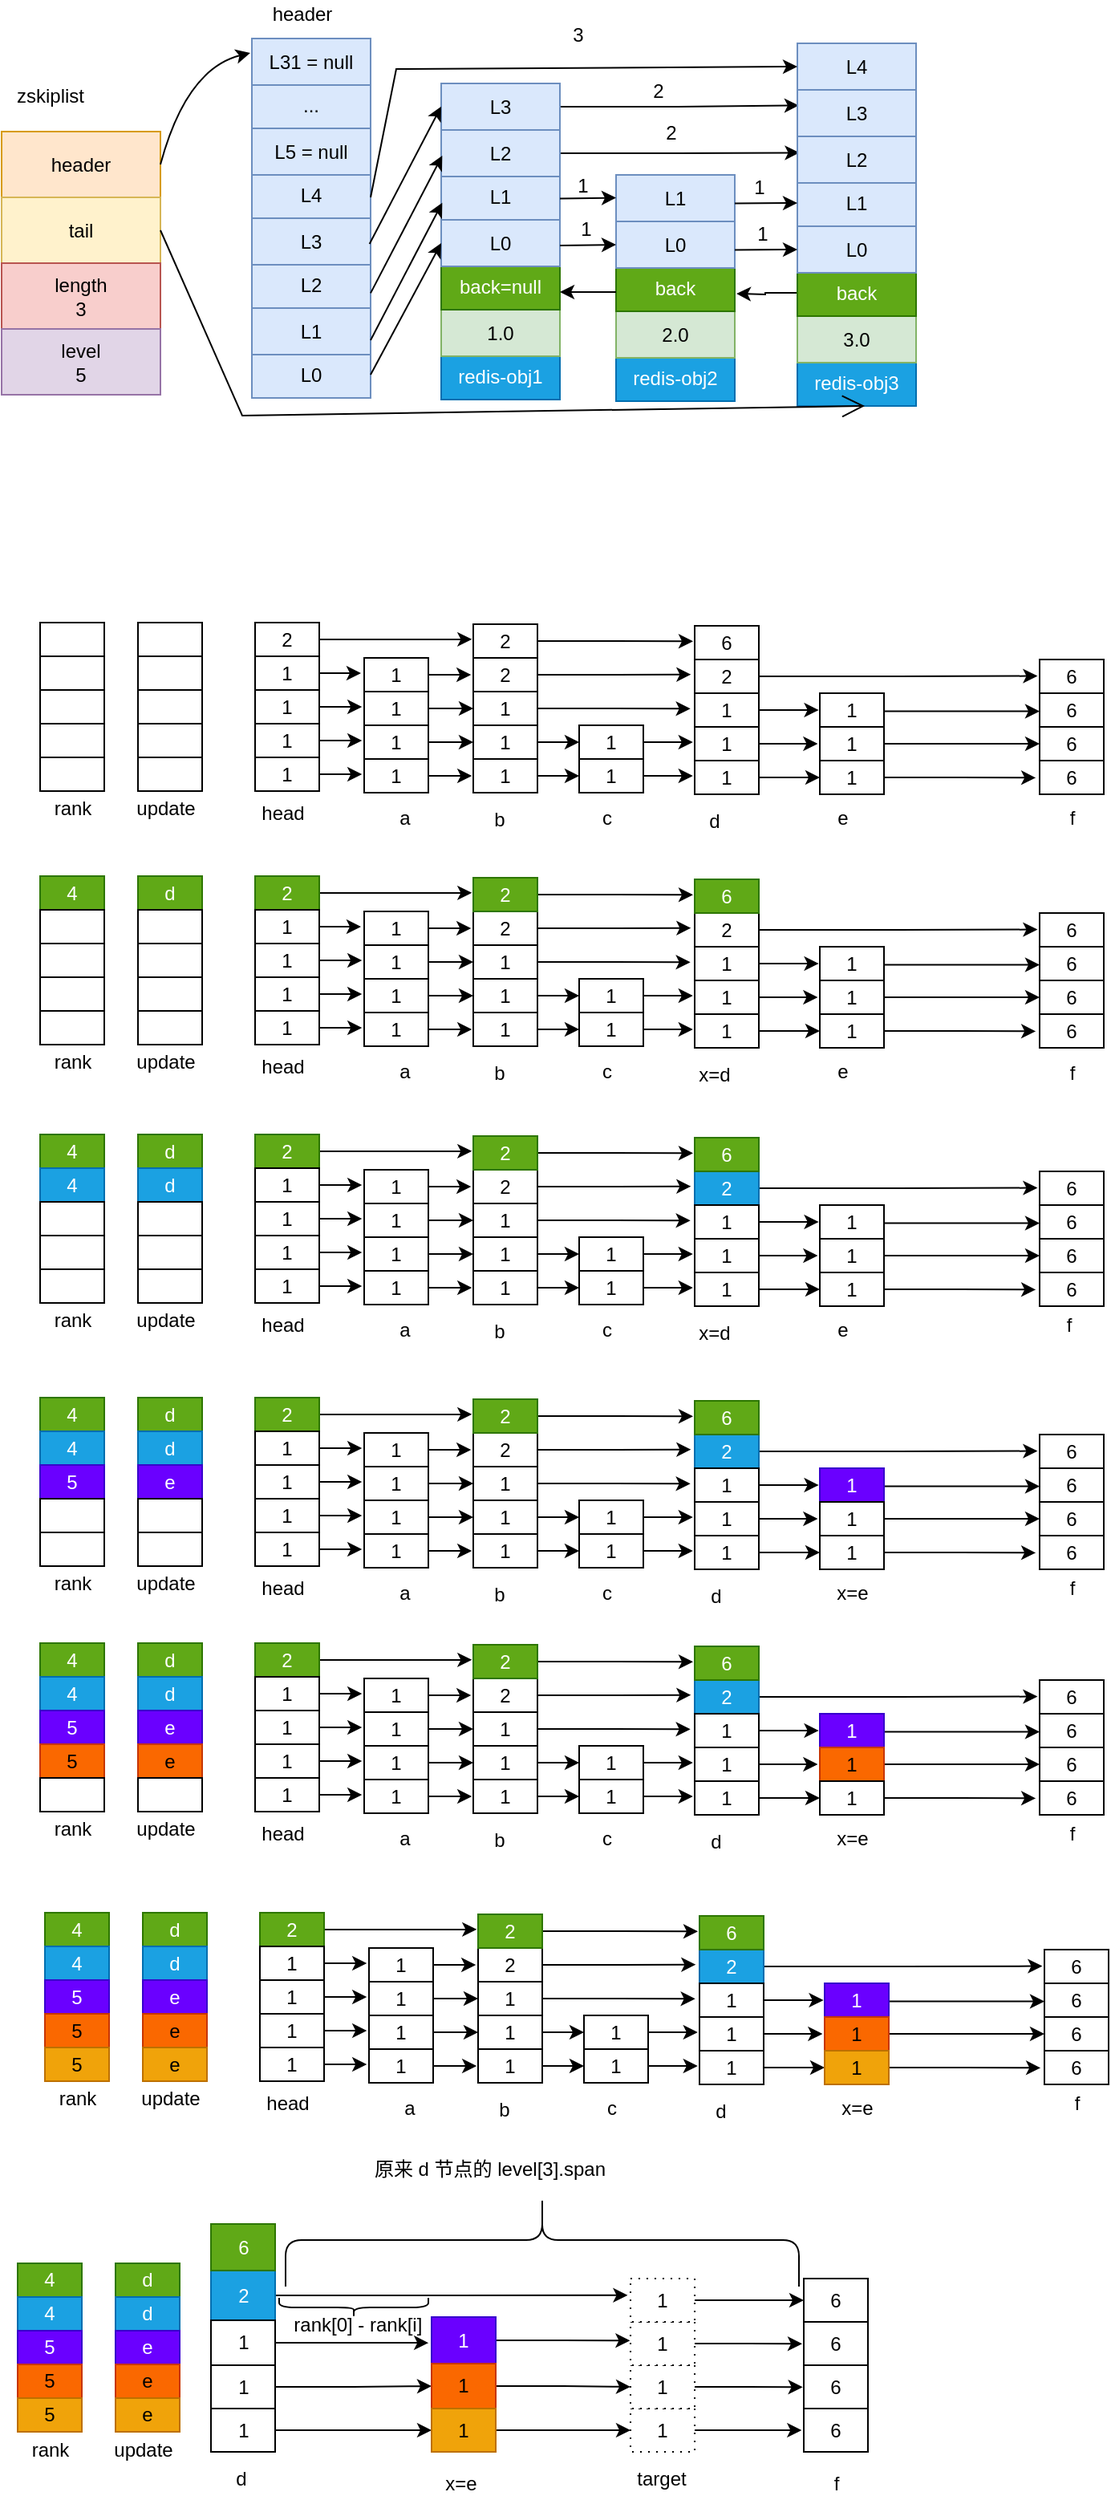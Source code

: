 <mxfile version="17.2.4" type="device"><diagram id="ysrx2vZ-zJmu1DnmPRd6" name="第 1 页"><mxGraphModel dx="813" dy="490" grid="0" gridSize="10" guides="1" tooltips="1" connect="1" arrows="1" fold="1" page="1" pageScale="1" pageWidth="827" pageHeight="1169" math="0" shadow="0"><root><mxCell id="0"/><mxCell id="1" parent="0"/><mxCell id="fMGmOoJl3k3IVa4ylxvW-1" value="header" style="rounded=0;whiteSpace=wrap;html=1;fillColor=#ffe6cc;strokeColor=#d79b00;" vertex="1" parent="1"><mxGeometry x="15" y="173" width="99" height="41" as="geometry"/></mxCell><mxCell id="fMGmOoJl3k3IVa4ylxvW-2" value="tail" style="rounded=0;whiteSpace=wrap;html=1;fillColor=#fff2cc;strokeColor=#d6b656;" vertex="1" parent="1"><mxGeometry x="15" y="214" width="99" height="41" as="geometry"/></mxCell><mxCell id="fMGmOoJl3k3IVa4ylxvW-3" value="length&lt;br&gt;3" style="rounded=0;whiteSpace=wrap;html=1;fillColor=#f8cecc;strokeColor=#b85450;" vertex="1" parent="1"><mxGeometry x="15" y="255" width="99" height="41" as="geometry"/></mxCell><mxCell id="fMGmOoJl3k3IVa4ylxvW-4" value="level&lt;br&gt;5" style="rounded=0;whiteSpace=wrap;html=1;fillColor=#e1d5e7;strokeColor=#9673a6;" vertex="1" parent="1"><mxGeometry x="15" y="296" width="99" height="41" as="geometry"/></mxCell><mxCell id="fMGmOoJl3k3IVa4ylxvW-5" value="zskiplist&lt;br&gt;" style="text;html=1;align=center;verticalAlign=middle;resizable=0;points=[];autosize=1;strokeColor=none;fillColor=none;" vertex="1" parent="1"><mxGeometry x="19" y="142" width="52" height="18" as="geometry"/></mxCell><mxCell id="fMGmOoJl3k3IVa4ylxvW-22" value="L0" style="rounded=0;whiteSpace=wrap;html=1;fillColor=#dae8fc;strokeColor=#6c8ebf;" vertex="1" parent="1"><mxGeometry x="171" y="310" width="74" height="29" as="geometry"/></mxCell><mxCell id="fMGmOoJl3k3IVa4ylxvW-23" value="L1" style="rounded=0;whiteSpace=wrap;html=1;fillColor=#dae8fc;strokeColor=#6c8ebf;" vertex="1" parent="1"><mxGeometry x="171" y="283" width="74" height="29" as="geometry"/></mxCell><mxCell id="fMGmOoJl3k3IVa4ylxvW-24" value="L2" style="rounded=0;whiteSpace=wrap;html=1;fillColor=#dae8fc;strokeColor=#6c8ebf;" vertex="1" parent="1"><mxGeometry x="171" y="254" width="74" height="29" as="geometry"/></mxCell><mxCell id="fMGmOoJl3k3IVa4ylxvW-25" value="L3" style="rounded=0;whiteSpace=wrap;html=1;fillColor=#dae8fc;strokeColor=#6c8ebf;" vertex="1" parent="1"><mxGeometry x="171" y="227" width="74" height="29" as="geometry"/></mxCell><mxCell id="fMGmOoJl3k3IVa4ylxvW-26" value="L4" style="rounded=0;whiteSpace=wrap;html=1;fillColor=#dae8fc;strokeColor=#6c8ebf;" vertex="1" parent="1"><mxGeometry x="171" y="198" width="74" height="29" as="geometry"/></mxCell><mxCell id="fMGmOoJl3k3IVa4ylxvW-27" value="L5 = null" style="rounded=0;whiteSpace=wrap;html=1;fillColor=#dae8fc;strokeColor=#6c8ebf;" vertex="1" parent="1"><mxGeometry x="171" y="171" width="74" height="29" as="geometry"/></mxCell><mxCell id="fMGmOoJl3k3IVa4ylxvW-28" value="..." style="rounded=0;whiteSpace=wrap;html=1;fillColor=#dae8fc;strokeColor=#6c8ebf;" vertex="1" parent="1"><mxGeometry x="171" y="142" width="74" height="29" as="geometry"/></mxCell><mxCell id="fMGmOoJl3k3IVa4ylxvW-29" value="L31 = null" style="rounded=0;whiteSpace=wrap;html=1;fillColor=#dae8fc;strokeColor=#6c8ebf;" vertex="1" parent="1"><mxGeometry x="171" y="115" width="74" height="29" as="geometry"/></mxCell><mxCell id="fMGmOoJl3k3IVa4ylxvW-30" value="redis-obj1" style="rounded=0;whiteSpace=wrap;html=1;fillColor=#1ba1e2;fontColor=#ffffff;strokeColor=#006EAF;" vertex="1" parent="1"><mxGeometry x="289" y="311" width="74" height="29" as="geometry"/></mxCell><mxCell id="fMGmOoJl3k3IVa4ylxvW-31" value="1.0" style="rounded=0;whiteSpace=wrap;html=1;fillColor=#d5e8d4;strokeColor=#82b366;" vertex="1" parent="1"><mxGeometry x="289" y="284" width="74" height="29" as="geometry"/></mxCell><mxCell id="fMGmOoJl3k3IVa4ylxvW-32" value="back=null" style="rounded=0;whiteSpace=wrap;html=1;fillColor=#60a917;fontColor=#ffffff;strokeColor=#2D7600;" vertex="1" parent="1"><mxGeometry x="289" y="255" width="74" height="29" as="geometry"/></mxCell><mxCell id="fMGmOoJl3k3IVa4ylxvW-33" value="L0" style="rounded=0;whiteSpace=wrap;html=1;fillColor=#dae8fc;strokeColor=#6c8ebf;" vertex="1" parent="1"><mxGeometry x="289" y="228" width="74" height="29" as="geometry"/></mxCell><mxCell id="fMGmOoJl3k3IVa4ylxvW-34" value="L1" style="rounded=0;whiteSpace=wrap;html=1;fillColor=#dae8fc;strokeColor=#6c8ebf;" vertex="1" parent="1"><mxGeometry x="289" y="199" width="74" height="29" as="geometry"/></mxCell><mxCell id="fMGmOoJl3k3IVa4ylxvW-76" style="edgeStyle=orthogonalEdgeStyle;rounded=0;orthogonalLoop=1;jettySize=auto;html=1;entryX=0.017;entryY=0.351;entryDx=0;entryDy=0;entryPerimeter=0;" edge="1" parent="1" source="fMGmOoJl3k3IVa4ylxvW-35" target="fMGmOoJl3k3IVa4ylxvW-61"><mxGeometry relative="1" as="geometry"/></mxCell><mxCell id="fMGmOoJl3k3IVa4ylxvW-35" value="L2" style="rounded=0;whiteSpace=wrap;html=1;fillColor=#dae8fc;strokeColor=#6c8ebf;" vertex="1" parent="1"><mxGeometry x="289" y="172" width="74" height="29" as="geometry"/></mxCell><mxCell id="fMGmOoJl3k3IVa4ylxvW-77" style="edgeStyle=orthogonalEdgeStyle;rounded=0;orthogonalLoop=1;jettySize=auto;html=1;entryX=0.013;entryY=0.335;entryDx=0;entryDy=0;entryPerimeter=0;" edge="1" parent="1" source="fMGmOoJl3k3IVa4ylxvW-36" target="fMGmOoJl3k3IVa4ylxvW-62"><mxGeometry relative="1" as="geometry"/></mxCell><mxCell id="fMGmOoJl3k3IVa4ylxvW-36" value="L3" style="rounded=0;whiteSpace=wrap;html=1;fillColor=#dae8fc;strokeColor=#6c8ebf;" vertex="1" parent="1"><mxGeometry x="289" y="143" width="74" height="29" as="geometry"/></mxCell><mxCell id="fMGmOoJl3k3IVa4ylxvW-44" value="redis-obj2" style="rounded=0;whiteSpace=wrap;html=1;fillColor=#1ba1e2;fontColor=#ffffff;strokeColor=#006EAF;" vertex="1" parent="1"><mxGeometry x="398" y="312" width="74" height="29" as="geometry"/></mxCell><mxCell id="fMGmOoJl3k3IVa4ylxvW-45" value="2.0" style="rounded=0;whiteSpace=wrap;html=1;fillColor=#d5e8d4;strokeColor=#82b366;" vertex="1" parent="1"><mxGeometry x="398" y="285" width="74" height="29" as="geometry"/></mxCell><mxCell id="fMGmOoJl3k3IVa4ylxvW-46" value="back" style="rounded=0;whiteSpace=wrap;html=1;fillColor=#60a917;fontColor=#ffffff;strokeColor=#2D7600;" vertex="1" parent="1"><mxGeometry x="398" y="256" width="74" height="29" as="geometry"/></mxCell><mxCell id="fMGmOoJl3k3IVa4ylxvW-47" value="L0" style="rounded=0;whiteSpace=wrap;html=1;fillColor=#dae8fc;strokeColor=#6c8ebf;" vertex="1" parent="1"><mxGeometry x="398" y="229" width="74" height="29" as="geometry"/></mxCell><mxCell id="fMGmOoJl3k3IVa4ylxvW-48" value="L1" style="rounded=0;whiteSpace=wrap;html=1;fillColor=#dae8fc;strokeColor=#6c8ebf;" vertex="1" parent="1"><mxGeometry x="398" y="200" width="74" height="29" as="geometry"/></mxCell><mxCell id="fMGmOoJl3k3IVa4ylxvW-56" value="redis-obj3" style="rounded=0;whiteSpace=wrap;html=1;fillColor=#1ba1e2;fontColor=#ffffff;strokeColor=#006EAF;" vertex="1" parent="1"><mxGeometry x="511" y="315" width="74" height="29" as="geometry"/></mxCell><mxCell id="fMGmOoJl3k3IVa4ylxvW-57" value="3.0" style="rounded=0;whiteSpace=wrap;html=1;fillColor=#d5e8d4;strokeColor=#82b366;" vertex="1" parent="1"><mxGeometry x="511" y="288" width="74" height="29" as="geometry"/></mxCell><mxCell id="fMGmOoJl3k3IVa4ylxvW-83" style="edgeStyle=orthogonalEdgeStyle;rounded=0;orthogonalLoop=1;jettySize=auto;html=1;" edge="1" parent="1" source="fMGmOoJl3k3IVa4ylxvW-58"><mxGeometry relative="1" as="geometry"><mxPoint x="473" y="274" as="targetPoint"/></mxGeometry></mxCell><mxCell id="fMGmOoJl3k3IVa4ylxvW-58" value="back" style="rounded=0;whiteSpace=wrap;html=1;fillColor=#60a917;fontColor=#ffffff;strokeColor=#2D7600;" vertex="1" parent="1"><mxGeometry x="511" y="259" width="74" height="29" as="geometry"/></mxCell><mxCell id="fMGmOoJl3k3IVa4ylxvW-59" value="L0" style="rounded=0;whiteSpace=wrap;html=1;fillColor=#dae8fc;strokeColor=#6c8ebf;" vertex="1" parent="1"><mxGeometry x="511" y="232" width="74" height="29" as="geometry"/></mxCell><mxCell id="fMGmOoJl3k3IVa4ylxvW-60" value="L1" style="rounded=0;whiteSpace=wrap;html=1;fillColor=#dae8fc;strokeColor=#6c8ebf;" vertex="1" parent="1"><mxGeometry x="511" y="203" width="74" height="29" as="geometry"/></mxCell><mxCell id="fMGmOoJl3k3IVa4ylxvW-61" value="L2" style="rounded=0;whiteSpace=wrap;html=1;fillColor=#dae8fc;strokeColor=#6c8ebf;" vertex="1" parent="1"><mxGeometry x="511" y="176" width="74" height="29" as="geometry"/></mxCell><mxCell id="fMGmOoJl3k3IVa4ylxvW-62" value="L3" style="rounded=0;whiteSpace=wrap;html=1;fillColor=#dae8fc;strokeColor=#6c8ebf;" vertex="1" parent="1"><mxGeometry x="511" y="147" width="74" height="29" as="geometry"/></mxCell><mxCell id="fMGmOoJl3k3IVa4ylxvW-63" value="L4" style="rounded=0;whiteSpace=wrap;html=1;fillColor=#dae8fc;strokeColor=#6c8ebf;" vertex="1" parent="1"><mxGeometry x="511" y="118" width="74" height="29" as="geometry"/></mxCell><mxCell id="fMGmOoJl3k3IVa4ylxvW-64" value="header" style="text;html=1;align=center;verticalAlign=middle;resizable=0;points=[];autosize=1;strokeColor=none;fillColor=none;" vertex="1" parent="1"><mxGeometry x="178" y="91" width="47" height="18" as="geometry"/></mxCell><mxCell id="fMGmOoJl3k3IVa4ylxvW-65" value="" style="curved=1;endArrow=classic;html=1;rounded=0;exitX=1;exitY=0.5;exitDx=0;exitDy=0;" edge="1" parent="1" source="fMGmOoJl3k3IVa4ylxvW-1"><mxGeometry width="50" height="50" relative="1" as="geometry"><mxPoint x="112" y="192" as="sourcePoint"/><mxPoint x="170" y="124" as="targetPoint"/><Array as="points"><mxPoint x="130" y="134"/></Array></mxGeometry></mxCell><mxCell id="fMGmOoJl3k3IVa4ylxvW-67" value="" style="endArrow=open;endFill=1;endSize=12;html=1;rounded=0;exitX=1;exitY=0.5;exitDx=0;exitDy=0;entryX=0.568;entryY=1;entryDx=0;entryDy=0;entryPerimeter=0;" edge="1" parent="1" source="fMGmOoJl3k3IVa4ylxvW-2" target="fMGmOoJl3k3IVa4ylxvW-56"><mxGeometry width="160" relative="1" as="geometry"><mxPoint x="111" y="234.16" as="sourcePoint"/><mxPoint x="537" y="346" as="targetPoint"/><Array as="points"><mxPoint x="165" y="350"/></Array></mxGeometry></mxCell><mxCell id="fMGmOoJl3k3IVa4ylxvW-68" value="" style="endArrow=classic;html=1;rounded=0;entryX=0;entryY=0.5;entryDx=0;entryDy=0;" edge="1" parent="1" target="fMGmOoJl3k3IVa4ylxvW-47"><mxGeometry width="50" height="50" relative="1" as="geometry"><mxPoint x="363" y="244" as="sourcePoint"/><mxPoint x="441" y="262" as="targetPoint"/></mxGeometry></mxCell><mxCell id="fMGmOoJl3k3IVa4ylxvW-69" value="" style="endArrow=classic;html=1;rounded=0;entryX=0;entryY=0.5;entryDx=0;entryDy=0;" edge="1" parent="1" target="fMGmOoJl3k3IVa4ylxvW-59"><mxGeometry width="50" height="50" relative="1" as="geometry"><mxPoint x="472" y="246.75" as="sourcePoint"/><mxPoint x="507" y="246.25" as="targetPoint"/></mxGeometry></mxCell><mxCell id="fMGmOoJl3k3IVa4ylxvW-71" value="1" style="text;html=1;align=center;verticalAlign=middle;resizable=0;points=[];autosize=1;strokeColor=none;fillColor=none;" vertex="1" parent="1"><mxGeometry x="370" y="225" width="17" height="18" as="geometry"/></mxCell><mxCell id="fMGmOoJl3k3IVa4ylxvW-72" value="1" style="text;html=1;align=center;verticalAlign=middle;resizable=0;points=[];autosize=1;strokeColor=none;fillColor=none;" vertex="1" parent="1"><mxGeometry x="480" y="228" width="17" height="18" as="geometry"/></mxCell><mxCell id="fMGmOoJl3k3IVa4ylxvW-74" value="" style="endArrow=classic;html=1;rounded=0;entryX=0;entryY=0.5;entryDx=0;entryDy=0;" edge="1" parent="1"><mxGeometry width="50" height="50" relative="1" as="geometry"><mxPoint x="363" y="214.75" as="sourcePoint"/><mxPoint x="398" y="214.25" as="targetPoint"/></mxGeometry></mxCell><mxCell id="fMGmOoJl3k3IVa4ylxvW-75" value="" style="endArrow=classic;html=1;rounded=0;entryX=0;entryY=0.5;entryDx=0;entryDy=0;" edge="1" parent="1" target="fMGmOoJl3k3IVa4ylxvW-60"><mxGeometry width="50" height="50" relative="1" as="geometry"><mxPoint x="472" y="217.75" as="sourcePoint"/><mxPoint x="507" y="217.25" as="targetPoint"/></mxGeometry></mxCell><mxCell id="fMGmOoJl3k3IVa4ylxvW-79" value="1" style="text;html=1;align=center;verticalAlign=middle;resizable=0;points=[];autosize=1;strokeColor=none;fillColor=none;" vertex="1" parent="1"><mxGeometry x="368" y="198" width="17" height="18" as="geometry"/></mxCell><mxCell id="fMGmOoJl3k3IVa4ylxvW-80" value="1" style="text;html=1;align=center;verticalAlign=middle;resizable=0;points=[];autosize=1;strokeColor=none;fillColor=none;" vertex="1" parent="1"><mxGeometry x="478" y="199" width="17" height="18" as="geometry"/></mxCell><mxCell id="fMGmOoJl3k3IVa4ylxvW-81" value="2" style="text;html=1;align=center;verticalAlign=middle;resizable=0;points=[];autosize=1;strokeColor=none;fillColor=none;" vertex="1" parent="1"><mxGeometry x="423" y="165" width="17" height="18" as="geometry"/></mxCell><mxCell id="fMGmOoJl3k3IVa4ylxvW-82" value="2" style="text;html=1;align=center;verticalAlign=middle;resizable=0;points=[];autosize=1;strokeColor=none;fillColor=none;" vertex="1" parent="1"><mxGeometry x="415" y="139" width="17" height="18" as="geometry"/></mxCell><mxCell id="fMGmOoJl3k3IVa4ylxvW-84" style="edgeStyle=orthogonalEdgeStyle;rounded=0;orthogonalLoop=1;jettySize=auto;html=1;" edge="1" parent="1"><mxGeometry relative="1" as="geometry"><mxPoint x="398" y="273" as="sourcePoint"/><mxPoint x="363" y="273.75" as="targetPoint"/></mxGeometry></mxCell><mxCell id="fMGmOoJl3k3IVa4ylxvW-86" value="" style="endArrow=classic;html=1;rounded=0;exitX=1;exitY=0.5;exitDx=0;exitDy=0;entryX=0;entryY=0.5;entryDx=0;entryDy=0;" edge="1" parent="1" source="fMGmOoJl3k3IVa4ylxvW-22" target="fMGmOoJl3k3IVa4ylxvW-33"><mxGeometry width="50" height="50" relative="1" as="geometry"><mxPoint x="242" y="288" as="sourcePoint"/><mxPoint x="292" y="238" as="targetPoint"/></mxGeometry></mxCell><mxCell id="fMGmOoJl3k3IVa4ylxvW-87" value="" style="endArrow=classic;html=1;rounded=0;exitX=1;exitY=0.5;exitDx=0;exitDy=0;entryX=0.009;entryY=0.632;entryDx=0;entryDy=0;entryPerimeter=0;" edge="1" parent="1" target="fMGmOoJl3k3IVa4ylxvW-34"><mxGeometry width="50" height="50" relative="1" as="geometry"><mxPoint x="245" y="303" as="sourcePoint"/><mxPoint x="289" y="221" as="targetPoint"/></mxGeometry></mxCell><mxCell id="fMGmOoJl3k3IVa4ylxvW-88" value="" style="endArrow=classic;html=1;rounded=0;exitX=1;exitY=0.5;exitDx=0;exitDy=0;entryX=0.009;entryY=0.632;entryDx=0;entryDy=0;entryPerimeter=0;" edge="1" parent="1"><mxGeometry width="50" height="50" relative="1" as="geometry"><mxPoint x="245" y="273.67" as="sourcePoint"/><mxPoint x="289.666" y="187.998" as="targetPoint"/></mxGeometry></mxCell><mxCell id="fMGmOoJl3k3IVa4ylxvW-90" value="" style="endArrow=classic;html=1;rounded=0;exitX=1;exitY=0.5;exitDx=0;exitDy=0;entryX=0.009;entryY=0.632;entryDx=0;entryDy=0;entryPerimeter=0;" edge="1" parent="1"><mxGeometry width="50" height="50" relative="1" as="geometry"><mxPoint x="244.33" y="243.0" as="sourcePoint"/><mxPoint x="288.996" y="157.328" as="targetPoint"/></mxGeometry></mxCell><mxCell id="fMGmOoJl3k3IVa4ylxvW-91" value="" style="endArrow=classic;html=1;rounded=0;entryX=0;entryY=0.5;entryDx=0;entryDy=0;" edge="1" parent="1" target="fMGmOoJl3k3IVa4ylxvW-63"><mxGeometry width="50" height="50" relative="1" as="geometry"><mxPoint x="245" y="214" as="sourcePoint"/><mxPoint x="301" y="108" as="targetPoint"/><Array as="points"><mxPoint x="261" y="134"/></Array></mxGeometry></mxCell><mxCell id="fMGmOoJl3k3IVa4ylxvW-92" value="3" style="text;html=1;align=center;verticalAlign=middle;resizable=0;points=[];autosize=1;strokeColor=none;fillColor=none;" vertex="1" parent="1"><mxGeometry x="365" y="104" width="17" height="18" as="geometry"/></mxCell><mxCell id="fMGmOoJl3k3IVa4ylxvW-93" value="" style="rounded=0;whiteSpace=wrap;html=1;" vertex="1" parent="1"><mxGeometry x="39" y="479" width="40" height="21" as="geometry"/></mxCell><mxCell id="fMGmOoJl3k3IVa4ylxvW-94" value="" style="rounded=0;whiteSpace=wrap;html=1;" vertex="1" parent="1"><mxGeometry x="39" y="500" width="40" height="21" as="geometry"/></mxCell><mxCell id="fMGmOoJl3k3IVa4ylxvW-95" value="" style="rounded=0;whiteSpace=wrap;html=1;" vertex="1" parent="1"><mxGeometry x="39" y="521" width="40" height="21" as="geometry"/></mxCell><mxCell id="fMGmOoJl3k3IVa4ylxvW-96" value="" style="rounded=0;whiteSpace=wrap;html=1;" vertex="1" parent="1"><mxGeometry x="39" y="542" width="40" height="21" as="geometry"/></mxCell><mxCell id="fMGmOoJl3k3IVa4ylxvW-97" value="" style="rounded=0;whiteSpace=wrap;html=1;" vertex="1" parent="1"><mxGeometry x="39" y="563" width="40" height="21" as="geometry"/></mxCell><mxCell id="fMGmOoJl3k3IVa4ylxvW-98" value="" style="rounded=0;whiteSpace=wrap;html=1;" vertex="1" parent="1"><mxGeometry x="100" y="479" width="40" height="21" as="geometry"/></mxCell><mxCell id="fMGmOoJl3k3IVa4ylxvW-99" value="" style="rounded=0;whiteSpace=wrap;html=1;" vertex="1" parent="1"><mxGeometry x="100" y="500" width="40" height="21" as="geometry"/></mxCell><mxCell id="fMGmOoJl3k3IVa4ylxvW-100" value="" style="rounded=0;whiteSpace=wrap;html=1;" vertex="1" parent="1"><mxGeometry x="100" y="521" width="40" height="21" as="geometry"/></mxCell><mxCell id="fMGmOoJl3k3IVa4ylxvW-101" value="" style="rounded=0;whiteSpace=wrap;html=1;" vertex="1" parent="1"><mxGeometry x="100" y="542" width="40" height="21" as="geometry"/></mxCell><mxCell id="fMGmOoJl3k3IVa4ylxvW-102" value="" style="rounded=0;whiteSpace=wrap;html=1;" vertex="1" parent="1"><mxGeometry x="100" y="563" width="40" height="21" as="geometry"/></mxCell><mxCell id="fMGmOoJl3k3IVa4ylxvW-103" value="rank&lt;br&gt;" style="text;html=1;align=center;verticalAlign=middle;resizable=0;points=[];autosize=1;strokeColor=none;fillColor=none;" vertex="1" parent="1"><mxGeometry x="42.5" y="586" width="33" height="18" as="geometry"/></mxCell><mxCell id="fMGmOoJl3k3IVa4ylxvW-104" value="update" style="text;html=1;align=center;verticalAlign=middle;resizable=0;points=[];autosize=1;strokeColor=none;fillColor=none;" vertex="1" parent="1"><mxGeometry x="93" y="586" width="47" height="18" as="geometry"/></mxCell><mxCell id="fMGmOoJl3k3IVa4ylxvW-152" style="edgeStyle=orthogonalEdgeStyle;rounded=0;orthogonalLoop=1;jettySize=auto;html=1;exitX=1;exitY=0.5;exitDx=0;exitDy=0;" edge="1" parent="1" source="fMGmOoJl3k3IVa4ylxvW-105"><mxGeometry relative="1" as="geometry"><mxPoint x="308.143" y="489.429" as="targetPoint"/></mxGeometry></mxCell><mxCell id="fMGmOoJl3k3IVa4ylxvW-105" value="2" style="rounded=0;whiteSpace=wrap;html=1;" vertex="1" parent="1"><mxGeometry x="173" y="479" width="40" height="21" as="geometry"/></mxCell><mxCell id="fMGmOoJl3k3IVa4ylxvW-376" style="edgeStyle=orthogonalEdgeStyle;rounded=0;orthogonalLoop=1;jettySize=auto;html=1;exitX=1;exitY=0.5;exitDx=0;exitDy=0;" edge="1" parent="1" source="fMGmOoJl3k3IVa4ylxvW-106"><mxGeometry relative="1" as="geometry"><mxPoint x="239" y="511" as="targetPoint"/></mxGeometry></mxCell><mxCell id="fMGmOoJl3k3IVa4ylxvW-106" value="1" style="rounded=0;whiteSpace=wrap;html=1;" vertex="1" parent="1"><mxGeometry x="173" y="500" width="40" height="21" as="geometry"/></mxCell><mxCell id="fMGmOoJl3k3IVa4ylxvW-146" style="edgeStyle=orthogonalEdgeStyle;rounded=0;orthogonalLoop=1;jettySize=auto;html=1;exitX=1;exitY=0.5;exitDx=0;exitDy=0;" edge="1" parent="1" source="fMGmOoJl3k3IVa4ylxvW-107"><mxGeometry relative="1" as="geometry"><mxPoint x="239.571" y="531.714" as="targetPoint"/></mxGeometry></mxCell><mxCell id="fMGmOoJl3k3IVa4ylxvW-107" value="1" style="rounded=0;whiteSpace=wrap;html=1;" vertex="1" parent="1"><mxGeometry x="173" y="521" width="40" height="21" as="geometry"/></mxCell><mxCell id="fMGmOoJl3k3IVa4ylxvW-145" style="edgeStyle=orthogonalEdgeStyle;rounded=0;orthogonalLoop=1;jettySize=auto;html=1;exitX=1;exitY=0.5;exitDx=0;exitDy=0;" edge="1" parent="1" source="fMGmOoJl3k3IVa4ylxvW-108"><mxGeometry relative="1" as="geometry"><mxPoint x="239.571" y="552.286" as="targetPoint"/></mxGeometry></mxCell><mxCell id="fMGmOoJl3k3IVa4ylxvW-108" value="1" style="rounded=0;whiteSpace=wrap;html=1;" vertex="1" parent="1"><mxGeometry x="173" y="542" width="40" height="21" as="geometry"/></mxCell><mxCell id="fMGmOoJl3k3IVa4ylxvW-144" style="edgeStyle=orthogonalEdgeStyle;rounded=0;orthogonalLoop=1;jettySize=auto;html=1;exitX=1;exitY=0.5;exitDx=0;exitDy=0;" edge="1" parent="1" source="fMGmOoJl3k3IVa4ylxvW-109"><mxGeometry relative="1" as="geometry"><mxPoint x="239.571" y="573.429" as="targetPoint"/></mxGeometry></mxCell><mxCell id="fMGmOoJl3k3IVa4ylxvW-109" value="1" style="rounded=0;whiteSpace=wrap;html=1;" vertex="1" parent="1"><mxGeometry x="173" y="563" width="40" height="21" as="geometry"/></mxCell><mxCell id="fMGmOoJl3k3IVa4ylxvW-151" style="edgeStyle=orthogonalEdgeStyle;rounded=0;orthogonalLoop=1;jettySize=auto;html=1;exitX=1;exitY=0.5;exitDx=0;exitDy=0;" edge="1" parent="1" source="fMGmOoJl3k3IVa4ylxvW-112"><mxGeometry relative="1" as="geometry"><mxPoint x="307.571" y="511.714" as="targetPoint"/></mxGeometry></mxCell><mxCell id="fMGmOoJl3k3IVa4ylxvW-112" value="1" style="rounded=0;whiteSpace=wrap;html=1;" vertex="1" parent="1"><mxGeometry x="241" y="501" width="40" height="21" as="geometry"/></mxCell><mxCell id="fMGmOoJl3k3IVa4ylxvW-150" style="edgeStyle=orthogonalEdgeStyle;rounded=0;orthogonalLoop=1;jettySize=auto;html=1;exitX=1;exitY=0.5;exitDx=0;exitDy=0;entryX=0;entryY=0.5;entryDx=0;entryDy=0;" edge="1" parent="1" source="fMGmOoJl3k3IVa4ylxvW-113" target="fMGmOoJl3k3IVa4ylxvW-117"><mxGeometry relative="1" as="geometry"/></mxCell><mxCell id="fMGmOoJl3k3IVa4ylxvW-113" value="1" style="rounded=0;whiteSpace=wrap;html=1;" vertex="1" parent="1"><mxGeometry x="241" y="522" width="40" height="21" as="geometry"/></mxCell><mxCell id="fMGmOoJl3k3IVa4ylxvW-149" style="edgeStyle=orthogonalEdgeStyle;rounded=0;orthogonalLoop=1;jettySize=auto;html=1;exitX=1;exitY=0.5;exitDx=0;exitDy=0;entryX=0;entryY=0.5;entryDx=0;entryDy=0;" edge="1" parent="1" source="fMGmOoJl3k3IVa4ylxvW-114" target="fMGmOoJl3k3IVa4ylxvW-118"><mxGeometry relative="1" as="geometry"/></mxCell><mxCell id="fMGmOoJl3k3IVa4ylxvW-114" value="1" style="rounded=0;whiteSpace=wrap;html=1;" vertex="1" parent="1"><mxGeometry x="241" y="543" width="40" height="21" as="geometry"/></mxCell><mxCell id="fMGmOoJl3k3IVa4ylxvW-148" style="edgeStyle=orthogonalEdgeStyle;rounded=0;orthogonalLoop=1;jettySize=auto;html=1;exitX=1;exitY=0.5;exitDx=0;exitDy=0;" edge="1" parent="1" source="fMGmOoJl3k3IVa4ylxvW-115"><mxGeometry relative="1" as="geometry"><mxPoint x="308.143" y="574.571" as="targetPoint"/></mxGeometry></mxCell><mxCell id="fMGmOoJl3k3IVa4ylxvW-115" value="1" style="rounded=0;whiteSpace=wrap;html=1;" vertex="1" parent="1"><mxGeometry x="241" y="564" width="40" height="21" as="geometry"/></mxCell><mxCell id="fMGmOoJl3k3IVa4ylxvW-160" style="edgeStyle=orthogonalEdgeStyle;rounded=0;orthogonalLoop=1;jettySize=auto;html=1;exitX=1;exitY=0.5;exitDx=0;exitDy=0;entryX=-0.058;entryY=0.444;entryDx=0;entryDy=0;entryPerimeter=0;" edge="1" parent="1" source="fMGmOoJl3k3IVa4ylxvW-116" target="fMGmOoJl3k3IVa4ylxvW-123"><mxGeometry relative="1" as="geometry"/></mxCell><mxCell id="fMGmOoJl3k3IVa4ylxvW-116" value="2" style="rounded=0;whiteSpace=wrap;html=1;" vertex="1" parent="1"><mxGeometry x="309" y="501" width="40" height="21" as="geometry"/></mxCell><mxCell id="fMGmOoJl3k3IVa4ylxvW-161" style="edgeStyle=orthogonalEdgeStyle;rounded=0;orthogonalLoop=1;jettySize=auto;html=1;exitX=1;exitY=0.5;exitDx=0;exitDy=0;" edge="1" parent="1" source="fMGmOoJl3k3IVa4ylxvW-117"><mxGeometry relative="1" as="geometry"><mxPoint x="444.333" y="532.667" as="targetPoint"/></mxGeometry></mxCell><mxCell id="fMGmOoJl3k3IVa4ylxvW-117" value="1" style="rounded=0;whiteSpace=wrap;html=1;" vertex="1" parent="1"><mxGeometry x="309" y="522" width="40" height="21" as="geometry"/></mxCell><mxCell id="fMGmOoJl3k3IVa4ylxvW-156" style="edgeStyle=orthogonalEdgeStyle;rounded=0;orthogonalLoop=1;jettySize=auto;html=1;exitX=1;exitY=0.5;exitDx=0;exitDy=0;" edge="1" parent="1" source="fMGmOoJl3k3IVa4ylxvW-118" target="fMGmOoJl3k3IVa4ylxvW-122"><mxGeometry relative="1" as="geometry"/></mxCell><mxCell id="fMGmOoJl3k3IVa4ylxvW-118" value="1" style="rounded=0;whiteSpace=wrap;html=1;" vertex="1" parent="1"><mxGeometry x="309" y="543" width="40" height="21" as="geometry"/></mxCell><mxCell id="fMGmOoJl3k3IVa4ylxvW-154" style="edgeStyle=orthogonalEdgeStyle;rounded=0;orthogonalLoop=1;jettySize=auto;html=1;exitX=1;exitY=0.5;exitDx=0;exitDy=0;entryX=0;entryY=0.5;entryDx=0;entryDy=0;" edge="1" parent="1" source="fMGmOoJl3k3IVa4ylxvW-119" target="fMGmOoJl3k3IVa4ylxvW-121"><mxGeometry relative="1" as="geometry"/></mxCell><mxCell id="fMGmOoJl3k3IVa4ylxvW-119" value="1" style="rounded=0;whiteSpace=wrap;html=1;" vertex="1" parent="1"><mxGeometry x="309" y="564" width="40" height="21" as="geometry"/></mxCell><mxCell id="fMGmOoJl3k3IVa4ylxvW-162" style="edgeStyle=orthogonalEdgeStyle;rounded=0;orthogonalLoop=1;jettySize=auto;html=1;exitX=1;exitY=0.5;exitDx=0;exitDy=0;" edge="1" parent="1" source="fMGmOoJl3k3IVa4ylxvW-120"><mxGeometry relative="1" as="geometry"><mxPoint x="446" y="490.667" as="targetPoint"/></mxGeometry></mxCell><mxCell id="fMGmOoJl3k3IVa4ylxvW-120" value="2" style="rounded=0;whiteSpace=wrap;html=1;" vertex="1" parent="1"><mxGeometry x="309" y="480" width="40" height="21" as="geometry"/></mxCell><mxCell id="fMGmOoJl3k3IVa4ylxvW-155" style="edgeStyle=orthogonalEdgeStyle;rounded=0;orthogonalLoop=1;jettySize=auto;html=1;exitX=1;exitY=0.5;exitDx=0;exitDy=0;" edge="1" parent="1" source="fMGmOoJl3k3IVa4ylxvW-121"><mxGeometry relative="1" as="geometry"><mxPoint x="445.857" y="574.571" as="targetPoint"/></mxGeometry></mxCell><mxCell id="fMGmOoJl3k3IVa4ylxvW-121" value="1" style="rounded=0;whiteSpace=wrap;html=1;" vertex="1" parent="1"><mxGeometry x="375" y="564" width="40" height="21" as="geometry"/></mxCell><mxCell id="fMGmOoJl3k3IVa4ylxvW-157" style="edgeStyle=orthogonalEdgeStyle;rounded=0;orthogonalLoop=1;jettySize=auto;html=1;exitX=1;exitY=0.5;exitDx=0;exitDy=0;" edge="1" parent="1" source="fMGmOoJl3k3IVa4ylxvW-122"><mxGeometry relative="1" as="geometry"><mxPoint x="445.857" y="553.429" as="targetPoint"/></mxGeometry></mxCell><mxCell id="fMGmOoJl3k3IVa4ylxvW-122" value="1" style="rounded=0;whiteSpace=wrap;html=1;" vertex="1" parent="1"><mxGeometry x="375" y="543" width="40" height="21" as="geometry"/></mxCell><mxCell id="fMGmOoJl3k3IVa4ylxvW-169" style="edgeStyle=orthogonalEdgeStyle;rounded=0;orthogonalLoop=1;jettySize=auto;html=1;exitX=1;exitY=0.5;exitDx=0;exitDy=0;" edge="1" parent="1" source="fMGmOoJl3k3IVa4ylxvW-123"><mxGeometry relative="1" as="geometry"><mxPoint x="660.714" y="512.286" as="targetPoint"/></mxGeometry></mxCell><mxCell id="fMGmOoJl3k3IVa4ylxvW-123" value="2" style="rounded=0;whiteSpace=wrap;html=1;" vertex="1" parent="1"><mxGeometry x="447" y="502" width="40" height="21" as="geometry"/></mxCell><mxCell id="fMGmOoJl3k3IVa4ylxvW-165" style="edgeStyle=orthogonalEdgeStyle;rounded=0;orthogonalLoop=1;jettySize=auto;html=1;exitX=1;exitY=0.5;exitDx=0;exitDy=0;" edge="1" parent="1" source="fMGmOoJl3k3IVa4ylxvW-124"><mxGeometry relative="1" as="geometry"><mxPoint x="524.333" y="533.667" as="targetPoint"/></mxGeometry></mxCell><mxCell id="fMGmOoJl3k3IVa4ylxvW-124" value="1" style="rounded=0;whiteSpace=wrap;html=1;" vertex="1" parent="1"><mxGeometry x="447" y="523" width="40" height="21" as="geometry"/></mxCell><mxCell id="fMGmOoJl3k3IVa4ylxvW-164" style="edgeStyle=orthogonalEdgeStyle;rounded=0;orthogonalLoop=1;jettySize=auto;html=1;exitX=1;exitY=0.5;exitDx=0;exitDy=0;" edge="1" parent="1" source="fMGmOoJl3k3IVa4ylxvW-125"><mxGeometry relative="1" as="geometry"><mxPoint x="523.667" y="554.667" as="targetPoint"/></mxGeometry></mxCell><mxCell id="fMGmOoJl3k3IVa4ylxvW-125" value="1" style="rounded=0;whiteSpace=wrap;html=1;" vertex="1" parent="1"><mxGeometry x="447" y="544" width="40" height="21" as="geometry"/></mxCell><mxCell id="fMGmOoJl3k3IVa4ylxvW-163" style="edgeStyle=orthogonalEdgeStyle;rounded=0;orthogonalLoop=1;jettySize=auto;html=1;exitX=1;exitY=0.5;exitDx=0;exitDy=0;entryX=0;entryY=0.5;entryDx=0;entryDy=0;" edge="1" parent="1" source="fMGmOoJl3k3IVa4ylxvW-126" target="fMGmOoJl3k3IVa4ylxvW-131"><mxGeometry relative="1" as="geometry"/></mxCell><mxCell id="fMGmOoJl3k3IVa4ylxvW-126" value="1" style="rounded=0;whiteSpace=wrap;html=1;" vertex="1" parent="1"><mxGeometry x="447" y="565" width="40" height="21" as="geometry"/></mxCell><mxCell id="fMGmOoJl3k3IVa4ylxvW-127" value="6" style="rounded=0;whiteSpace=wrap;html=1;" vertex="1" parent="1"><mxGeometry x="447" y="481" width="40" height="21" as="geometry"/></mxCell><mxCell id="fMGmOoJl3k3IVa4ylxvW-128" value="head" style="text;html=1;align=center;verticalAlign=middle;resizable=0;points=[];autosize=1;strokeColor=none;fillColor=none;" vertex="1" parent="1"><mxGeometry x="171" y="589" width="37" height="18" as="geometry"/></mxCell><mxCell id="fMGmOoJl3k3IVa4ylxvW-168" style="edgeStyle=orthogonalEdgeStyle;rounded=0;orthogonalLoop=1;jettySize=auto;html=1;exitX=1;exitY=0.25;exitDx=0;exitDy=0;entryX=0;entryY=0.25;entryDx=0;entryDy=0;" edge="1" parent="1"><mxGeometry relative="1" as="geometry"><mxPoint x="565" y="534.25" as="sourcePoint"/><mxPoint x="662" y="534.25" as="targetPoint"/></mxGeometry></mxCell><mxCell id="fMGmOoJl3k3IVa4ylxvW-129" value="1" style="rounded=0;whiteSpace=wrap;html=1;" vertex="1" parent="1"><mxGeometry x="525" y="523" width="40" height="21" as="geometry"/></mxCell><mxCell id="fMGmOoJl3k3IVa4ylxvW-167" style="edgeStyle=orthogonalEdgeStyle;rounded=0;orthogonalLoop=1;jettySize=auto;html=1;exitX=1;exitY=0.5;exitDx=0;exitDy=0;entryX=0;entryY=0.5;entryDx=0;entryDy=0;" edge="1" parent="1" source="fMGmOoJl3k3IVa4ylxvW-130" target="fMGmOoJl3k3IVa4ylxvW-134"><mxGeometry relative="1" as="geometry"/></mxCell><mxCell id="fMGmOoJl3k3IVa4ylxvW-130" value="1" style="rounded=0;whiteSpace=wrap;html=1;" vertex="1" parent="1"><mxGeometry x="525" y="544" width="40" height="21" as="geometry"/></mxCell><mxCell id="fMGmOoJl3k3IVa4ylxvW-166" style="edgeStyle=orthogonalEdgeStyle;rounded=0;orthogonalLoop=1;jettySize=auto;html=1;exitX=1;exitY=0.5;exitDx=0;exitDy=0;" edge="1" parent="1" source="fMGmOoJl3k3IVa4ylxvW-131"><mxGeometry relative="1" as="geometry"><mxPoint x="659.571" y="575.714" as="targetPoint"/></mxGeometry></mxCell><mxCell id="fMGmOoJl3k3IVa4ylxvW-131" value="1" style="rounded=0;whiteSpace=wrap;html=1;" vertex="1" parent="1"><mxGeometry x="525" y="565" width="40" height="21" as="geometry"/></mxCell><mxCell id="fMGmOoJl3k3IVa4ylxvW-132" value="6" style="rounded=0;whiteSpace=wrap;html=1;" vertex="1" parent="1"><mxGeometry x="662" y="502" width="40" height="21" as="geometry"/></mxCell><mxCell id="fMGmOoJl3k3IVa4ylxvW-133" value="6" style="rounded=0;whiteSpace=wrap;html=1;" vertex="1" parent="1"><mxGeometry x="662" y="523" width="40" height="21" as="geometry"/></mxCell><mxCell id="fMGmOoJl3k3IVa4ylxvW-134" value="6" style="rounded=0;whiteSpace=wrap;html=1;" vertex="1" parent="1"><mxGeometry x="662" y="544" width="40" height="21" as="geometry"/></mxCell><mxCell id="fMGmOoJl3k3IVa4ylxvW-135" value="6" style="rounded=0;whiteSpace=wrap;html=1;" vertex="1" parent="1"><mxGeometry x="662" y="565" width="40" height="21" as="geometry"/></mxCell><mxCell id="fMGmOoJl3k3IVa4ylxvW-136" value="a" style="text;html=1;align=center;verticalAlign=middle;resizable=0;points=[];autosize=1;strokeColor=none;fillColor=none;" vertex="1" parent="1"><mxGeometry x="257" y="592" width="17" height="18" as="geometry"/></mxCell><mxCell id="fMGmOoJl3k3IVa4ylxvW-137" value="b" style="text;html=1;align=center;verticalAlign=middle;resizable=0;points=[];autosize=1;strokeColor=none;fillColor=none;" vertex="1" parent="1"><mxGeometry x="316" y="593" width="17" height="18" as="geometry"/></mxCell><mxCell id="fMGmOoJl3k3IVa4ylxvW-138" value="c" style="text;html=1;align=center;verticalAlign=middle;resizable=0;points=[];autosize=1;strokeColor=none;fillColor=none;" vertex="1" parent="1"><mxGeometry x="384" y="592" width="16" height="18" as="geometry"/></mxCell><mxCell id="fMGmOoJl3k3IVa4ylxvW-139" value="d" style="text;html=1;align=center;verticalAlign=middle;resizable=0;points=[];autosize=1;strokeColor=none;fillColor=none;" vertex="1" parent="1"><mxGeometry x="450" y="594" width="17" height="18" as="geometry"/></mxCell><mxCell id="fMGmOoJl3k3IVa4ylxvW-140" value="e" style="text;html=1;align=center;verticalAlign=middle;resizable=0;points=[];autosize=1;strokeColor=none;fillColor=none;" vertex="1" parent="1"><mxGeometry x="530" y="592" width="17" height="18" as="geometry"/></mxCell><mxCell id="fMGmOoJl3k3IVa4ylxvW-141" value="f" style="text;html=1;align=center;verticalAlign=middle;resizable=0;points=[];autosize=1;strokeColor=none;fillColor=none;" vertex="1" parent="1"><mxGeometry x="675.5" y="592" width="13" height="18" as="geometry"/></mxCell><mxCell id="fMGmOoJl3k3IVa4ylxvW-234" value="4" style="rounded=0;whiteSpace=wrap;html=1;fillColor=#60a917;fontColor=#ffffff;strokeColor=#2D7600;" vertex="1" parent="1"><mxGeometry x="39" y="637" width="40" height="21" as="geometry"/></mxCell><mxCell id="fMGmOoJl3k3IVa4ylxvW-235" value="" style="rounded=0;whiteSpace=wrap;html=1;" vertex="1" parent="1"><mxGeometry x="39" y="658" width="40" height="21" as="geometry"/></mxCell><mxCell id="fMGmOoJl3k3IVa4ylxvW-236" value="" style="rounded=0;whiteSpace=wrap;html=1;" vertex="1" parent="1"><mxGeometry x="39" y="679" width="40" height="21" as="geometry"/></mxCell><mxCell id="fMGmOoJl3k3IVa4ylxvW-237" value="" style="rounded=0;whiteSpace=wrap;html=1;" vertex="1" parent="1"><mxGeometry x="39" y="700" width="40" height="21" as="geometry"/></mxCell><mxCell id="fMGmOoJl3k3IVa4ylxvW-238" value="" style="rounded=0;whiteSpace=wrap;html=1;" vertex="1" parent="1"><mxGeometry x="39" y="721" width="40" height="21" as="geometry"/></mxCell><mxCell id="fMGmOoJl3k3IVa4ylxvW-239" value="d" style="rounded=0;whiteSpace=wrap;html=1;fillColor=#60a917;fontColor=#ffffff;strokeColor=#2D7600;" vertex="1" parent="1"><mxGeometry x="100" y="637" width="40" height="21" as="geometry"/></mxCell><mxCell id="fMGmOoJl3k3IVa4ylxvW-240" value="" style="rounded=0;whiteSpace=wrap;html=1;" vertex="1" parent="1"><mxGeometry x="100" y="658" width="40" height="21" as="geometry"/></mxCell><mxCell id="fMGmOoJl3k3IVa4ylxvW-241" value="" style="rounded=0;whiteSpace=wrap;html=1;" vertex="1" parent="1"><mxGeometry x="100" y="679" width="40" height="21" as="geometry"/></mxCell><mxCell id="fMGmOoJl3k3IVa4ylxvW-242" value="" style="rounded=0;whiteSpace=wrap;html=1;" vertex="1" parent="1"><mxGeometry x="100" y="700" width="40" height="21" as="geometry"/></mxCell><mxCell id="fMGmOoJl3k3IVa4ylxvW-243" value="" style="rounded=0;whiteSpace=wrap;html=1;" vertex="1" parent="1"><mxGeometry x="100" y="721" width="40" height="21" as="geometry"/></mxCell><mxCell id="fMGmOoJl3k3IVa4ylxvW-244" value="rank&lt;br&gt;" style="text;html=1;align=center;verticalAlign=middle;resizable=0;points=[];autosize=1;strokeColor=none;fillColor=none;" vertex="1" parent="1"><mxGeometry x="42.5" y="744" width="33" height="18" as="geometry"/></mxCell><mxCell id="fMGmOoJl3k3IVa4ylxvW-245" value="update" style="text;html=1;align=center;verticalAlign=middle;resizable=0;points=[];autosize=1;strokeColor=none;fillColor=none;" vertex="1" parent="1"><mxGeometry x="93" y="744" width="47" height="18" as="geometry"/></mxCell><mxCell id="fMGmOoJl3k3IVa4ylxvW-246" style="edgeStyle=orthogonalEdgeStyle;rounded=0;orthogonalLoop=1;jettySize=auto;html=1;exitX=1;exitY=0.5;exitDx=0;exitDy=0;" edge="1" parent="1" source="fMGmOoJl3k3IVa4ylxvW-247"><mxGeometry relative="1" as="geometry"><mxPoint x="308.143" y="647.429" as="targetPoint"/></mxGeometry></mxCell><mxCell id="fMGmOoJl3k3IVa4ylxvW-247" value="2" style="rounded=0;whiteSpace=wrap;html=1;fillColor=#60a917;fontColor=#ffffff;strokeColor=#2D7600;" vertex="1" parent="1"><mxGeometry x="173" y="637" width="40" height="21" as="geometry"/></mxCell><mxCell id="fMGmOoJl3k3IVa4ylxvW-377" style="edgeStyle=orthogonalEdgeStyle;rounded=0;orthogonalLoop=1;jettySize=auto;html=1;exitX=1;exitY=0.5;exitDx=0;exitDy=0;" edge="1" parent="1" source="fMGmOoJl3k3IVa4ylxvW-249"><mxGeometry relative="1" as="geometry"><mxPoint x="239" y="669" as="targetPoint"/></mxGeometry></mxCell><mxCell id="fMGmOoJl3k3IVa4ylxvW-249" value="1" style="rounded=0;whiteSpace=wrap;html=1;" vertex="1" parent="1"><mxGeometry x="173" y="658" width="40" height="21" as="geometry"/></mxCell><mxCell id="fMGmOoJl3k3IVa4ylxvW-250" style="edgeStyle=orthogonalEdgeStyle;rounded=0;orthogonalLoop=1;jettySize=auto;html=1;exitX=1;exitY=0.5;exitDx=0;exitDy=0;" edge="1" parent="1" source="fMGmOoJl3k3IVa4ylxvW-251"><mxGeometry relative="1" as="geometry"><mxPoint x="239.571" y="689.714" as="targetPoint"/></mxGeometry></mxCell><mxCell id="fMGmOoJl3k3IVa4ylxvW-251" value="1" style="rounded=0;whiteSpace=wrap;html=1;" vertex="1" parent="1"><mxGeometry x="173" y="679" width="40" height="21" as="geometry"/></mxCell><mxCell id="fMGmOoJl3k3IVa4ylxvW-252" style="edgeStyle=orthogonalEdgeStyle;rounded=0;orthogonalLoop=1;jettySize=auto;html=1;exitX=1;exitY=0.5;exitDx=0;exitDy=0;" edge="1" parent="1" source="fMGmOoJl3k3IVa4ylxvW-253"><mxGeometry relative="1" as="geometry"><mxPoint x="239.571" y="710.286" as="targetPoint"/></mxGeometry></mxCell><mxCell id="fMGmOoJl3k3IVa4ylxvW-253" value="1" style="rounded=0;whiteSpace=wrap;html=1;" vertex="1" parent="1"><mxGeometry x="173" y="700" width="40" height="21" as="geometry"/></mxCell><mxCell id="fMGmOoJl3k3IVa4ylxvW-254" style="edgeStyle=orthogonalEdgeStyle;rounded=0;orthogonalLoop=1;jettySize=auto;html=1;exitX=1;exitY=0.5;exitDx=0;exitDy=0;" edge="1" parent="1" source="fMGmOoJl3k3IVa4ylxvW-255"><mxGeometry relative="1" as="geometry"><mxPoint x="239.571" y="731.429" as="targetPoint"/></mxGeometry></mxCell><mxCell id="fMGmOoJl3k3IVa4ylxvW-255" value="1" style="rounded=0;whiteSpace=wrap;html=1;" vertex="1" parent="1"><mxGeometry x="173" y="721" width="40" height="21" as="geometry"/></mxCell><mxCell id="fMGmOoJl3k3IVa4ylxvW-256" style="edgeStyle=orthogonalEdgeStyle;rounded=0;orthogonalLoop=1;jettySize=auto;html=1;exitX=1;exitY=0.5;exitDx=0;exitDy=0;" edge="1" parent="1" source="fMGmOoJl3k3IVa4ylxvW-257"><mxGeometry relative="1" as="geometry"><mxPoint x="307.571" y="669.714" as="targetPoint"/></mxGeometry></mxCell><mxCell id="fMGmOoJl3k3IVa4ylxvW-257" value="1" style="rounded=0;whiteSpace=wrap;html=1;" vertex="1" parent="1"><mxGeometry x="241" y="659" width="40" height="21" as="geometry"/></mxCell><mxCell id="fMGmOoJl3k3IVa4ylxvW-258" style="edgeStyle=orthogonalEdgeStyle;rounded=0;orthogonalLoop=1;jettySize=auto;html=1;exitX=1;exitY=0.5;exitDx=0;exitDy=0;entryX=0;entryY=0.5;entryDx=0;entryDy=0;" edge="1" parent="1" source="fMGmOoJl3k3IVa4ylxvW-259" target="fMGmOoJl3k3IVa4ylxvW-267"><mxGeometry relative="1" as="geometry"/></mxCell><mxCell id="fMGmOoJl3k3IVa4ylxvW-259" value="1" style="rounded=0;whiteSpace=wrap;html=1;" vertex="1" parent="1"><mxGeometry x="241" y="680" width="40" height="21" as="geometry"/></mxCell><mxCell id="fMGmOoJl3k3IVa4ylxvW-260" style="edgeStyle=orthogonalEdgeStyle;rounded=0;orthogonalLoop=1;jettySize=auto;html=1;exitX=1;exitY=0.5;exitDx=0;exitDy=0;entryX=0;entryY=0.5;entryDx=0;entryDy=0;" edge="1" parent="1" source="fMGmOoJl3k3IVa4ylxvW-261" target="fMGmOoJl3k3IVa4ylxvW-269"><mxGeometry relative="1" as="geometry"/></mxCell><mxCell id="fMGmOoJl3k3IVa4ylxvW-261" value="1" style="rounded=0;whiteSpace=wrap;html=1;" vertex="1" parent="1"><mxGeometry x="241" y="701" width="40" height="21" as="geometry"/></mxCell><mxCell id="fMGmOoJl3k3IVa4ylxvW-262" style="edgeStyle=orthogonalEdgeStyle;rounded=0;orthogonalLoop=1;jettySize=auto;html=1;exitX=1;exitY=0.5;exitDx=0;exitDy=0;" edge="1" parent="1" source="fMGmOoJl3k3IVa4ylxvW-263"><mxGeometry relative="1" as="geometry"><mxPoint x="308.143" y="732.571" as="targetPoint"/></mxGeometry></mxCell><mxCell id="fMGmOoJl3k3IVa4ylxvW-263" value="1" style="rounded=0;whiteSpace=wrap;html=1;" vertex="1" parent="1"><mxGeometry x="241" y="722" width="40" height="21" as="geometry"/></mxCell><mxCell id="fMGmOoJl3k3IVa4ylxvW-264" style="edgeStyle=orthogonalEdgeStyle;rounded=0;orthogonalLoop=1;jettySize=auto;html=1;exitX=1;exitY=0.5;exitDx=0;exitDy=0;entryX=-0.058;entryY=0.444;entryDx=0;entryDy=0;entryPerimeter=0;" edge="1" parent="1" source="fMGmOoJl3k3IVa4ylxvW-265" target="fMGmOoJl3k3IVa4ylxvW-279"><mxGeometry relative="1" as="geometry"/></mxCell><mxCell id="fMGmOoJl3k3IVa4ylxvW-265" value="2" style="rounded=0;whiteSpace=wrap;html=1;" vertex="1" parent="1"><mxGeometry x="309" y="659" width="40" height="21" as="geometry"/></mxCell><mxCell id="fMGmOoJl3k3IVa4ylxvW-266" style="edgeStyle=orthogonalEdgeStyle;rounded=0;orthogonalLoop=1;jettySize=auto;html=1;exitX=1;exitY=0.5;exitDx=0;exitDy=0;" edge="1" parent="1" source="fMGmOoJl3k3IVa4ylxvW-267"><mxGeometry relative="1" as="geometry"><mxPoint x="444.333" y="690.667" as="targetPoint"/></mxGeometry></mxCell><mxCell id="fMGmOoJl3k3IVa4ylxvW-267" value="1" style="rounded=0;whiteSpace=wrap;html=1;" vertex="1" parent="1"><mxGeometry x="309" y="680" width="40" height="21" as="geometry"/></mxCell><mxCell id="fMGmOoJl3k3IVa4ylxvW-268" style="edgeStyle=orthogonalEdgeStyle;rounded=0;orthogonalLoop=1;jettySize=auto;html=1;exitX=1;exitY=0.5;exitDx=0;exitDy=0;" edge="1" parent="1" source="fMGmOoJl3k3IVa4ylxvW-269" target="fMGmOoJl3k3IVa4ylxvW-277"><mxGeometry relative="1" as="geometry"/></mxCell><mxCell id="fMGmOoJl3k3IVa4ylxvW-269" value="1" style="rounded=0;whiteSpace=wrap;html=1;" vertex="1" parent="1"><mxGeometry x="309" y="701" width="40" height="21" as="geometry"/></mxCell><mxCell id="fMGmOoJl3k3IVa4ylxvW-270" style="edgeStyle=orthogonalEdgeStyle;rounded=0;orthogonalLoop=1;jettySize=auto;html=1;exitX=1;exitY=0.5;exitDx=0;exitDy=0;entryX=0;entryY=0.5;entryDx=0;entryDy=0;" edge="1" parent="1" source="fMGmOoJl3k3IVa4ylxvW-271" target="fMGmOoJl3k3IVa4ylxvW-275"><mxGeometry relative="1" as="geometry"/></mxCell><mxCell id="fMGmOoJl3k3IVa4ylxvW-271" value="1" style="rounded=0;whiteSpace=wrap;html=1;" vertex="1" parent="1"><mxGeometry x="309" y="722" width="40" height="21" as="geometry"/></mxCell><mxCell id="fMGmOoJl3k3IVa4ylxvW-272" style="edgeStyle=orthogonalEdgeStyle;rounded=0;orthogonalLoop=1;jettySize=auto;html=1;exitX=1;exitY=0.5;exitDx=0;exitDy=0;" edge="1" parent="1" source="fMGmOoJl3k3IVa4ylxvW-273"><mxGeometry relative="1" as="geometry"><mxPoint x="446" y="648.667" as="targetPoint"/></mxGeometry></mxCell><mxCell id="fMGmOoJl3k3IVa4ylxvW-273" value="2" style="rounded=0;whiteSpace=wrap;html=1;fillColor=#60a917;fontColor=#ffffff;strokeColor=#2D7600;" vertex="1" parent="1"><mxGeometry x="309" y="638" width="40" height="21" as="geometry"/></mxCell><mxCell id="fMGmOoJl3k3IVa4ylxvW-274" style="edgeStyle=orthogonalEdgeStyle;rounded=0;orthogonalLoop=1;jettySize=auto;html=1;exitX=1;exitY=0.5;exitDx=0;exitDy=0;" edge="1" parent="1" source="fMGmOoJl3k3IVa4ylxvW-275"><mxGeometry relative="1" as="geometry"><mxPoint x="445.857" y="732.571" as="targetPoint"/></mxGeometry></mxCell><mxCell id="fMGmOoJl3k3IVa4ylxvW-275" value="1" style="rounded=0;whiteSpace=wrap;html=1;" vertex="1" parent="1"><mxGeometry x="375" y="722" width="40" height="21" as="geometry"/></mxCell><mxCell id="fMGmOoJl3k3IVa4ylxvW-276" style="edgeStyle=orthogonalEdgeStyle;rounded=0;orthogonalLoop=1;jettySize=auto;html=1;exitX=1;exitY=0.5;exitDx=0;exitDy=0;" edge="1" parent="1" source="fMGmOoJl3k3IVa4ylxvW-277"><mxGeometry relative="1" as="geometry"><mxPoint x="445.857" y="711.429" as="targetPoint"/></mxGeometry></mxCell><mxCell id="fMGmOoJl3k3IVa4ylxvW-277" value="1" style="rounded=0;whiteSpace=wrap;html=1;" vertex="1" parent="1"><mxGeometry x="375" y="701" width="40" height="21" as="geometry"/></mxCell><mxCell id="fMGmOoJl3k3IVa4ylxvW-278" style="edgeStyle=orthogonalEdgeStyle;rounded=0;orthogonalLoop=1;jettySize=auto;html=1;exitX=1;exitY=0.5;exitDx=0;exitDy=0;" edge="1" parent="1" source="fMGmOoJl3k3IVa4ylxvW-279"><mxGeometry relative="1" as="geometry"><mxPoint x="660.714" y="670.286" as="targetPoint"/></mxGeometry></mxCell><mxCell id="fMGmOoJl3k3IVa4ylxvW-279" value="2" style="rounded=0;whiteSpace=wrap;html=1;" vertex="1" parent="1"><mxGeometry x="447" y="660" width="40" height="21" as="geometry"/></mxCell><mxCell id="fMGmOoJl3k3IVa4ylxvW-280" style="edgeStyle=orthogonalEdgeStyle;rounded=0;orthogonalLoop=1;jettySize=auto;html=1;exitX=1;exitY=0.5;exitDx=0;exitDy=0;" edge="1" parent="1" source="fMGmOoJl3k3IVa4ylxvW-281"><mxGeometry relative="1" as="geometry"><mxPoint x="524.333" y="691.667" as="targetPoint"/></mxGeometry></mxCell><mxCell id="fMGmOoJl3k3IVa4ylxvW-281" value="1" style="rounded=0;whiteSpace=wrap;html=1;" vertex="1" parent="1"><mxGeometry x="447" y="681" width="40" height="21" as="geometry"/></mxCell><mxCell id="fMGmOoJl3k3IVa4ylxvW-282" style="edgeStyle=orthogonalEdgeStyle;rounded=0;orthogonalLoop=1;jettySize=auto;html=1;exitX=1;exitY=0.5;exitDx=0;exitDy=0;" edge="1" parent="1" source="fMGmOoJl3k3IVa4ylxvW-283"><mxGeometry relative="1" as="geometry"><mxPoint x="523.667" y="712.667" as="targetPoint"/></mxGeometry></mxCell><mxCell id="fMGmOoJl3k3IVa4ylxvW-283" value="1" style="rounded=0;whiteSpace=wrap;html=1;" vertex="1" parent="1"><mxGeometry x="447" y="702" width="40" height="21" as="geometry"/></mxCell><mxCell id="fMGmOoJl3k3IVa4ylxvW-284" style="edgeStyle=orthogonalEdgeStyle;rounded=0;orthogonalLoop=1;jettySize=auto;html=1;exitX=1;exitY=0.5;exitDx=0;exitDy=0;entryX=0;entryY=0.5;entryDx=0;entryDy=0;" edge="1" parent="1" source="fMGmOoJl3k3IVa4ylxvW-285" target="fMGmOoJl3k3IVa4ylxvW-293"><mxGeometry relative="1" as="geometry"/></mxCell><mxCell id="fMGmOoJl3k3IVa4ylxvW-285" value="1" style="rounded=0;whiteSpace=wrap;html=1;" vertex="1" parent="1"><mxGeometry x="447" y="723" width="40" height="21" as="geometry"/></mxCell><mxCell id="fMGmOoJl3k3IVa4ylxvW-286" value="6" style="rounded=0;whiteSpace=wrap;html=1;fillColor=#60a917;fontColor=#ffffff;strokeColor=#2D7600;" vertex="1" parent="1"><mxGeometry x="447" y="639" width="40" height="21" as="geometry"/></mxCell><mxCell id="fMGmOoJl3k3IVa4ylxvW-287" value="head" style="text;html=1;align=center;verticalAlign=middle;resizable=0;points=[];autosize=1;strokeColor=none;fillColor=none;" vertex="1" parent="1"><mxGeometry x="171" y="747" width="37" height="18" as="geometry"/></mxCell><mxCell id="fMGmOoJl3k3IVa4ylxvW-288" style="edgeStyle=orthogonalEdgeStyle;rounded=0;orthogonalLoop=1;jettySize=auto;html=1;exitX=1;exitY=0.25;exitDx=0;exitDy=0;entryX=0;entryY=0.25;entryDx=0;entryDy=0;" edge="1" parent="1"><mxGeometry relative="1" as="geometry"><mxPoint x="565" y="692.25" as="sourcePoint"/><mxPoint x="662" y="692.25" as="targetPoint"/></mxGeometry></mxCell><mxCell id="fMGmOoJl3k3IVa4ylxvW-289" value="1" style="rounded=0;whiteSpace=wrap;html=1;" vertex="1" parent="1"><mxGeometry x="525" y="681" width="40" height="21" as="geometry"/></mxCell><mxCell id="fMGmOoJl3k3IVa4ylxvW-290" style="edgeStyle=orthogonalEdgeStyle;rounded=0;orthogonalLoop=1;jettySize=auto;html=1;exitX=1;exitY=0.5;exitDx=0;exitDy=0;entryX=0;entryY=0.5;entryDx=0;entryDy=0;" edge="1" parent="1" source="fMGmOoJl3k3IVa4ylxvW-291" target="fMGmOoJl3k3IVa4ylxvW-296"><mxGeometry relative="1" as="geometry"/></mxCell><mxCell id="fMGmOoJl3k3IVa4ylxvW-291" value="1" style="rounded=0;whiteSpace=wrap;html=1;" vertex="1" parent="1"><mxGeometry x="525" y="702" width="40" height="21" as="geometry"/></mxCell><mxCell id="fMGmOoJl3k3IVa4ylxvW-292" style="edgeStyle=orthogonalEdgeStyle;rounded=0;orthogonalLoop=1;jettySize=auto;html=1;exitX=1;exitY=0.5;exitDx=0;exitDy=0;" edge="1" parent="1" source="fMGmOoJl3k3IVa4ylxvW-293"><mxGeometry relative="1" as="geometry"><mxPoint x="659.571" y="733.714" as="targetPoint"/></mxGeometry></mxCell><mxCell id="fMGmOoJl3k3IVa4ylxvW-293" value="1" style="rounded=0;whiteSpace=wrap;html=1;" vertex="1" parent="1"><mxGeometry x="525" y="723" width="40" height="21" as="geometry"/></mxCell><mxCell id="fMGmOoJl3k3IVa4ylxvW-294" value="6" style="rounded=0;whiteSpace=wrap;html=1;" vertex="1" parent="1"><mxGeometry x="662" y="660" width="40" height="21" as="geometry"/></mxCell><mxCell id="fMGmOoJl3k3IVa4ylxvW-295" value="6" style="rounded=0;whiteSpace=wrap;html=1;" vertex="1" parent="1"><mxGeometry x="662" y="681" width="40" height="21" as="geometry"/></mxCell><mxCell id="fMGmOoJl3k3IVa4ylxvW-296" value="6" style="rounded=0;whiteSpace=wrap;html=1;" vertex="1" parent="1"><mxGeometry x="662" y="702" width="40" height="21" as="geometry"/></mxCell><mxCell id="fMGmOoJl3k3IVa4ylxvW-297" value="6" style="rounded=0;whiteSpace=wrap;html=1;" vertex="1" parent="1"><mxGeometry x="662" y="723" width="40" height="21" as="geometry"/></mxCell><mxCell id="fMGmOoJl3k3IVa4ylxvW-298" value="a" style="text;html=1;align=center;verticalAlign=middle;resizable=0;points=[];autosize=1;strokeColor=none;fillColor=none;" vertex="1" parent="1"><mxGeometry x="257" y="750" width="17" height="18" as="geometry"/></mxCell><mxCell id="fMGmOoJl3k3IVa4ylxvW-299" value="b" style="text;html=1;align=center;verticalAlign=middle;resizable=0;points=[];autosize=1;strokeColor=none;fillColor=none;" vertex="1" parent="1"><mxGeometry x="316" y="751" width="17" height="18" as="geometry"/></mxCell><mxCell id="fMGmOoJl3k3IVa4ylxvW-300" value="c" style="text;html=1;align=center;verticalAlign=middle;resizable=0;points=[];autosize=1;strokeColor=none;fillColor=none;" vertex="1" parent="1"><mxGeometry x="384" y="750" width="16" height="18" as="geometry"/></mxCell><mxCell id="fMGmOoJl3k3IVa4ylxvW-301" value="x=d" style="text;html=1;align=center;verticalAlign=middle;resizable=0;points=[];autosize=1;strokeColor=none;fillColor=none;" vertex="1" parent="1"><mxGeometry x="444" y="752" width="30" height="18" as="geometry"/></mxCell><mxCell id="fMGmOoJl3k3IVa4ylxvW-302" value="e" style="text;html=1;align=center;verticalAlign=middle;resizable=0;points=[];autosize=1;strokeColor=none;fillColor=none;" vertex="1" parent="1"><mxGeometry x="530" y="750" width="17" height="18" as="geometry"/></mxCell><mxCell id="fMGmOoJl3k3IVa4ylxvW-303" value="f" style="text;html=1;align=center;verticalAlign=middle;resizable=0;points=[];autosize=1;strokeColor=none;fillColor=none;" vertex="1" parent="1"><mxGeometry x="675.5" y="751" width="13" height="18" as="geometry"/></mxCell><mxCell id="fMGmOoJl3k3IVa4ylxvW-305" value="4" style="rounded=0;whiteSpace=wrap;html=1;fillColor=#60a917;fontColor=#ffffff;strokeColor=#2D7600;" vertex="1" parent="1"><mxGeometry x="39" y="798" width="40" height="21" as="geometry"/></mxCell><mxCell id="fMGmOoJl3k3IVa4ylxvW-306" value="4" style="rounded=0;whiteSpace=wrap;html=1;fillColor=#1ba1e2;fontColor=#ffffff;strokeColor=#006EAF;" vertex="1" parent="1"><mxGeometry x="39" y="819" width="40" height="21" as="geometry"/></mxCell><mxCell id="fMGmOoJl3k3IVa4ylxvW-307" value="" style="rounded=0;whiteSpace=wrap;html=1;" vertex="1" parent="1"><mxGeometry x="39" y="840" width="40" height="21" as="geometry"/></mxCell><mxCell id="fMGmOoJl3k3IVa4ylxvW-308" value="" style="rounded=0;whiteSpace=wrap;html=1;" vertex="1" parent="1"><mxGeometry x="39" y="861" width="40" height="21" as="geometry"/></mxCell><mxCell id="fMGmOoJl3k3IVa4ylxvW-309" value="" style="rounded=0;whiteSpace=wrap;html=1;" vertex="1" parent="1"><mxGeometry x="39" y="882" width="40" height="21" as="geometry"/></mxCell><mxCell id="fMGmOoJl3k3IVa4ylxvW-310" value="d" style="rounded=0;whiteSpace=wrap;html=1;fillColor=#60a917;fontColor=#ffffff;strokeColor=#2D7600;" vertex="1" parent="1"><mxGeometry x="100" y="798" width="40" height="21" as="geometry"/></mxCell><mxCell id="fMGmOoJl3k3IVa4ylxvW-311" value="d" style="rounded=0;whiteSpace=wrap;html=1;fillColor=#1ba1e2;fontColor=#ffffff;strokeColor=#006EAF;" vertex="1" parent="1"><mxGeometry x="100" y="819" width="40" height="21" as="geometry"/></mxCell><mxCell id="fMGmOoJl3k3IVa4ylxvW-312" value="" style="rounded=0;whiteSpace=wrap;html=1;" vertex="1" parent="1"><mxGeometry x="100" y="840" width="40" height="21" as="geometry"/></mxCell><mxCell id="fMGmOoJl3k3IVa4ylxvW-313" value="" style="rounded=0;whiteSpace=wrap;html=1;" vertex="1" parent="1"><mxGeometry x="100" y="861" width="40" height="21" as="geometry"/></mxCell><mxCell id="fMGmOoJl3k3IVa4ylxvW-314" value="" style="rounded=0;whiteSpace=wrap;html=1;" vertex="1" parent="1"><mxGeometry x="100" y="882" width="40" height="21" as="geometry"/></mxCell><mxCell id="fMGmOoJl3k3IVa4ylxvW-315" value="rank&lt;br&gt;" style="text;html=1;align=center;verticalAlign=middle;resizable=0;points=[];autosize=1;strokeColor=none;fillColor=none;" vertex="1" parent="1"><mxGeometry x="42.5" y="905" width="33" height="18" as="geometry"/></mxCell><mxCell id="fMGmOoJl3k3IVa4ylxvW-316" value="update" style="text;html=1;align=center;verticalAlign=middle;resizable=0;points=[];autosize=1;strokeColor=none;fillColor=none;" vertex="1" parent="1"><mxGeometry x="93" y="905" width="47" height="18" as="geometry"/></mxCell><mxCell id="fMGmOoJl3k3IVa4ylxvW-317" style="edgeStyle=orthogonalEdgeStyle;rounded=0;orthogonalLoop=1;jettySize=auto;html=1;exitX=1;exitY=0.5;exitDx=0;exitDy=0;" edge="1" parent="1" source="fMGmOoJl3k3IVa4ylxvW-318"><mxGeometry relative="1" as="geometry"><mxPoint x="308.143" y="808.429" as="targetPoint"/></mxGeometry></mxCell><mxCell id="fMGmOoJl3k3IVa4ylxvW-318" value="2" style="rounded=0;whiteSpace=wrap;html=1;fillColor=#60a917;fontColor=#ffffff;strokeColor=#2D7600;" vertex="1" parent="1"><mxGeometry x="173" y="798" width="40" height="21" as="geometry"/></mxCell><mxCell id="fMGmOoJl3k3IVa4ylxvW-375" style="edgeStyle=orthogonalEdgeStyle;rounded=0;orthogonalLoop=1;jettySize=auto;html=1;exitX=1;exitY=0.5;exitDx=0;exitDy=0;" edge="1" parent="1" source="fMGmOoJl3k3IVa4ylxvW-320"><mxGeometry relative="1" as="geometry"><mxPoint x="239.571" y="829.429" as="targetPoint"/></mxGeometry></mxCell><mxCell id="fMGmOoJl3k3IVa4ylxvW-320" value="1" style="rounded=0;whiteSpace=wrap;html=1;" vertex="1" parent="1"><mxGeometry x="173" y="819" width="40" height="21" as="geometry"/></mxCell><mxCell id="fMGmOoJl3k3IVa4ylxvW-321" style="edgeStyle=orthogonalEdgeStyle;rounded=0;orthogonalLoop=1;jettySize=auto;html=1;exitX=1;exitY=0.5;exitDx=0;exitDy=0;" edge="1" parent="1" source="fMGmOoJl3k3IVa4ylxvW-322"><mxGeometry relative="1" as="geometry"><mxPoint x="239.571" y="850.714" as="targetPoint"/></mxGeometry></mxCell><mxCell id="fMGmOoJl3k3IVa4ylxvW-322" value="1" style="rounded=0;whiteSpace=wrap;html=1;" vertex="1" parent="1"><mxGeometry x="173" y="840" width="40" height="21" as="geometry"/></mxCell><mxCell id="fMGmOoJl3k3IVa4ylxvW-323" style="edgeStyle=orthogonalEdgeStyle;rounded=0;orthogonalLoop=1;jettySize=auto;html=1;exitX=1;exitY=0.5;exitDx=0;exitDy=0;" edge="1" parent="1" source="fMGmOoJl3k3IVa4ylxvW-324"><mxGeometry relative="1" as="geometry"><mxPoint x="239.571" y="871.286" as="targetPoint"/></mxGeometry></mxCell><mxCell id="fMGmOoJl3k3IVa4ylxvW-324" value="1" style="rounded=0;whiteSpace=wrap;html=1;" vertex="1" parent="1"><mxGeometry x="173" y="861" width="40" height="21" as="geometry"/></mxCell><mxCell id="fMGmOoJl3k3IVa4ylxvW-325" style="edgeStyle=orthogonalEdgeStyle;rounded=0;orthogonalLoop=1;jettySize=auto;html=1;exitX=1;exitY=0.5;exitDx=0;exitDy=0;" edge="1" parent="1" source="fMGmOoJl3k3IVa4ylxvW-326"><mxGeometry relative="1" as="geometry"><mxPoint x="239.571" y="892.429" as="targetPoint"/></mxGeometry></mxCell><mxCell id="fMGmOoJl3k3IVa4ylxvW-326" value="1" style="rounded=0;whiteSpace=wrap;html=1;" vertex="1" parent="1"><mxGeometry x="173" y="882" width="40" height="21" as="geometry"/></mxCell><mxCell id="fMGmOoJl3k3IVa4ylxvW-327" style="edgeStyle=orthogonalEdgeStyle;rounded=0;orthogonalLoop=1;jettySize=auto;html=1;exitX=1;exitY=0.5;exitDx=0;exitDy=0;" edge="1" parent="1" source="fMGmOoJl3k3IVa4ylxvW-328"><mxGeometry relative="1" as="geometry"><mxPoint x="307.571" y="830.714" as="targetPoint"/></mxGeometry></mxCell><mxCell id="fMGmOoJl3k3IVa4ylxvW-328" value="1" style="rounded=0;whiteSpace=wrap;html=1;" vertex="1" parent="1"><mxGeometry x="241" y="820" width="40" height="21" as="geometry"/></mxCell><mxCell id="fMGmOoJl3k3IVa4ylxvW-329" style="edgeStyle=orthogonalEdgeStyle;rounded=0;orthogonalLoop=1;jettySize=auto;html=1;exitX=1;exitY=0.5;exitDx=0;exitDy=0;entryX=0;entryY=0.5;entryDx=0;entryDy=0;" edge="1" parent="1" source="fMGmOoJl3k3IVa4ylxvW-330" target="fMGmOoJl3k3IVa4ylxvW-338"><mxGeometry relative="1" as="geometry"/></mxCell><mxCell id="fMGmOoJl3k3IVa4ylxvW-330" value="1" style="rounded=0;whiteSpace=wrap;html=1;" vertex="1" parent="1"><mxGeometry x="241" y="841" width="40" height="21" as="geometry"/></mxCell><mxCell id="fMGmOoJl3k3IVa4ylxvW-331" style="edgeStyle=orthogonalEdgeStyle;rounded=0;orthogonalLoop=1;jettySize=auto;html=1;exitX=1;exitY=0.5;exitDx=0;exitDy=0;entryX=0;entryY=0.5;entryDx=0;entryDy=0;" edge="1" parent="1" source="fMGmOoJl3k3IVa4ylxvW-332" target="fMGmOoJl3k3IVa4ylxvW-340"><mxGeometry relative="1" as="geometry"/></mxCell><mxCell id="fMGmOoJl3k3IVa4ylxvW-332" value="1" style="rounded=0;whiteSpace=wrap;html=1;" vertex="1" parent="1"><mxGeometry x="241" y="862" width="40" height="21" as="geometry"/></mxCell><mxCell id="fMGmOoJl3k3IVa4ylxvW-333" style="edgeStyle=orthogonalEdgeStyle;rounded=0;orthogonalLoop=1;jettySize=auto;html=1;exitX=1;exitY=0.5;exitDx=0;exitDy=0;" edge="1" parent="1" source="fMGmOoJl3k3IVa4ylxvW-334"><mxGeometry relative="1" as="geometry"><mxPoint x="308.143" y="893.571" as="targetPoint"/></mxGeometry></mxCell><mxCell id="fMGmOoJl3k3IVa4ylxvW-334" value="1" style="rounded=0;whiteSpace=wrap;html=1;" vertex="1" parent="1"><mxGeometry x="241" y="883" width="40" height="21" as="geometry"/></mxCell><mxCell id="fMGmOoJl3k3IVa4ylxvW-335" style="edgeStyle=orthogonalEdgeStyle;rounded=0;orthogonalLoop=1;jettySize=auto;html=1;exitX=1;exitY=0.5;exitDx=0;exitDy=0;entryX=-0.058;entryY=0.444;entryDx=0;entryDy=0;entryPerimeter=0;" edge="1" parent="1" source="fMGmOoJl3k3IVa4ylxvW-336" target="fMGmOoJl3k3IVa4ylxvW-350"><mxGeometry relative="1" as="geometry"/></mxCell><mxCell id="fMGmOoJl3k3IVa4ylxvW-336" value="2" style="rounded=0;whiteSpace=wrap;html=1;" vertex="1" parent="1"><mxGeometry x="309" y="820" width="40" height="21" as="geometry"/></mxCell><mxCell id="fMGmOoJl3k3IVa4ylxvW-337" style="edgeStyle=orthogonalEdgeStyle;rounded=0;orthogonalLoop=1;jettySize=auto;html=1;exitX=1;exitY=0.5;exitDx=0;exitDy=0;" edge="1" parent="1" source="fMGmOoJl3k3IVa4ylxvW-338"><mxGeometry relative="1" as="geometry"><mxPoint x="444.333" y="851.667" as="targetPoint"/></mxGeometry></mxCell><mxCell id="fMGmOoJl3k3IVa4ylxvW-338" value="1" style="rounded=0;whiteSpace=wrap;html=1;" vertex="1" parent="1"><mxGeometry x="309" y="841" width="40" height="21" as="geometry"/></mxCell><mxCell id="fMGmOoJl3k3IVa4ylxvW-339" style="edgeStyle=orthogonalEdgeStyle;rounded=0;orthogonalLoop=1;jettySize=auto;html=1;exitX=1;exitY=0.5;exitDx=0;exitDy=0;" edge="1" parent="1" source="fMGmOoJl3k3IVa4ylxvW-340" target="fMGmOoJl3k3IVa4ylxvW-348"><mxGeometry relative="1" as="geometry"/></mxCell><mxCell id="fMGmOoJl3k3IVa4ylxvW-340" value="1" style="rounded=0;whiteSpace=wrap;html=1;" vertex="1" parent="1"><mxGeometry x="309" y="862" width="40" height="21" as="geometry"/></mxCell><mxCell id="fMGmOoJl3k3IVa4ylxvW-341" style="edgeStyle=orthogonalEdgeStyle;rounded=0;orthogonalLoop=1;jettySize=auto;html=1;exitX=1;exitY=0.5;exitDx=0;exitDy=0;entryX=0;entryY=0.5;entryDx=0;entryDy=0;" edge="1" parent="1" source="fMGmOoJl3k3IVa4ylxvW-342" target="fMGmOoJl3k3IVa4ylxvW-346"><mxGeometry relative="1" as="geometry"/></mxCell><mxCell id="fMGmOoJl3k3IVa4ylxvW-342" value="1" style="rounded=0;whiteSpace=wrap;html=1;" vertex="1" parent="1"><mxGeometry x="309" y="883" width="40" height="21" as="geometry"/></mxCell><mxCell id="fMGmOoJl3k3IVa4ylxvW-343" style="edgeStyle=orthogonalEdgeStyle;rounded=0;orthogonalLoop=1;jettySize=auto;html=1;exitX=1;exitY=0.5;exitDx=0;exitDy=0;" edge="1" parent="1" source="fMGmOoJl3k3IVa4ylxvW-344"><mxGeometry relative="1" as="geometry"><mxPoint x="446" y="809.667" as="targetPoint"/></mxGeometry></mxCell><mxCell id="fMGmOoJl3k3IVa4ylxvW-344" value="2" style="rounded=0;whiteSpace=wrap;html=1;fillColor=#60a917;fontColor=#ffffff;strokeColor=#2D7600;" vertex="1" parent="1"><mxGeometry x="309" y="799" width="40" height="21" as="geometry"/></mxCell><mxCell id="fMGmOoJl3k3IVa4ylxvW-345" style="edgeStyle=orthogonalEdgeStyle;rounded=0;orthogonalLoop=1;jettySize=auto;html=1;exitX=1;exitY=0.5;exitDx=0;exitDy=0;" edge="1" parent="1" source="fMGmOoJl3k3IVa4ylxvW-346"><mxGeometry relative="1" as="geometry"><mxPoint x="445.857" y="893.571" as="targetPoint"/></mxGeometry></mxCell><mxCell id="fMGmOoJl3k3IVa4ylxvW-346" value="1" style="rounded=0;whiteSpace=wrap;html=1;" vertex="1" parent="1"><mxGeometry x="375" y="883" width="40" height="21" as="geometry"/></mxCell><mxCell id="fMGmOoJl3k3IVa4ylxvW-347" style="edgeStyle=orthogonalEdgeStyle;rounded=0;orthogonalLoop=1;jettySize=auto;html=1;exitX=1;exitY=0.5;exitDx=0;exitDy=0;" edge="1" parent="1" source="fMGmOoJl3k3IVa4ylxvW-348"><mxGeometry relative="1" as="geometry"><mxPoint x="445.857" y="872.429" as="targetPoint"/></mxGeometry></mxCell><mxCell id="fMGmOoJl3k3IVa4ylxvW-348" value="1" style="rounded=0;whiteSpace=wrap;html=1;" vertex="1" parent="1"><mxGeometry x="375" y="862" width="40" height="21" as="geometry"/></mxCell><mxCell id="fMGmOoJl3k3IVa4ylxvW-349" style="edgeStyle=orthogonalEdgeStyle;rounded=0;orthogonalLoop=1;jettySize=auto;html=1;exitX=1;exitY=0.5;exitDx=0;exitDy=0;" edge="1" parent="1" source="fMGmOoJl3k3IVa4ylxvW-350"><mxGeometry relative="1" as="geometry"><mxPoint x="660.714" y="831.286" as="targetPoint"/></mxGeometry></mxCell><mxCell id="fMGmOoJl3k3IVa4ylxvW-350" value="2" style="rounded=0;whiteSpace=wrap;html=1;fillColor=#1ba1e2;fontColor=#ffffff;strokeColor=#006EAF;" vertex="1" parent="1"><mxGeometry x="447" y="821" width="40" height="21" as="geometry"/></mxCell><mxCell id="fMGmOoJl3k3IVa4ylxvW-351" style="edgeStyle=orthogonalEdgeStyle;rounded=0;orthogonalLoop=1;jettySize=auto;html=1;exitX=1;exitY=0.5;exitDx=0;exitDy=0;" edge="1" parent="1" source="fMGmOoJl3k3IVa4ylxvW-352"><mxGeometry relative="1" as="geometry"><mxPoint x="524.333" y="852.667" as="targetPoint"/></mxGeometry></mxCell><mxCell id="fMGmOoJl3k3IVa4ylxvW-352" value="1" style="rounded=0;whiteSpace=wrap;html=1;" vertex="1" parent="1"><mxGeometry x="447" y="842" width="40" height="21" as="geometry"/></mxCell><mxCell id="fMGmOoJl3k3IVa4ylxvW-353" style="edgeStyle=orthogonalEdgeStyle;rounded=0;orthogonalLoop=1;jettySize=auto;html=1;exitX=1;exitY=0.5;exitDx=0;exitDy=0;" edge="1" parent="1" source="fMGmOoJl3k3IVa4ylxvW-354"><mxGeometry relative="1" as="geometry"><mxPoint x="523.667" y="873.667" as="targetPoint"/></mxGeometry></mxCell><mxCell id="fMGmOoJl3k3IVa4ylxvW-354" value="1" style="rounded=0;whiteSpace=wrap;html=1;" vertex="1" parent="1"><mxGeometry x="447" y="863" width="40" height="21" as="geometry"/></mxCell><mxCell id="fMGmOoJl3k3IVa4ylxvW-355" style="edgeStyle=orthogonalEdgeStyle;rounded=0;orthogonalLoop=1;jettySize=auto;html=1;exitX=1;exitY=0.5;exitDx=0;exitDy=0;entryX=0;entryY=0.5;entryDx=0;entryDy=0;" edge="1" parent="1" source="fMGmOoJl3k3IVa4ylxvW-356" target="fMGmOoJl3k3IVa4ylxvW-364"><mxGeometry relative="1" as="geometry"/></mxCell><mxCell id="fMGmOoJl3k3IVa4ylxvW-356" value="1" style="rounded=0;whiteSpace=wrap;html=1;" vertex="1" parent="1"><mxGeometry x="447" y="884" width="40" height="21" as="geometry"/></mxCell><mxCell id="fMGmOoJl3k3IVa4ylxvW-357" value="6" style="rounded=0;whiteSpace=wrap;html=1;fillColor=#60a917;fontColor=#ffffff;strokeColor=#2D7600;" vertex="1" parent="1"><mxGeometry x="447" y="800" width="40" height="21" as="geometry"/></mxCell><mxCell id="fMGmOoJl3k3IVa4ylxvW-358" value="head" style="text;html=1;align=center;verticalAlign=middle;resizable=0;points=[];autosize=1;strokeColor=none;fillColor=none;" vertex="1" parent="1"><mxGeometry x="171" y="908" width="37" height="18" as="geometry"/></mxCell><mxCell id="fMGmOoJl3k3IVa4ylxvW-359" style="edgeStyle=orthogonalEdgeStyle;rounded=0;orthogonalLoop=1;jettySize=auto;html=1;exitX=1;exitY=0.25;exitDx=0;exitDy=0;entryX=0;entryY=0.25;entryDx=0;entryDy=0;" edge="1" parent="1"><mxGeometry relative="1" as="geometry"><mxPoint x="565" y="853.25" as="sourcePoint"/><mxPoint x="662" y="853.25" as="targetPoint"/></mxGeometry></mxCell><mxCell id="fMGmOoJl3k3IVa4ylxvW-360" value="1" style="rounded=0;whiteSpace=wrap;html=1;" vertex="1" parent="1"><mxGeometry x="525" y="842" width="40" height="21" as="geometry"/></mxCell><mxCell id="fMGmOoJl3k3IVa4ylxvW-361" style="edgeStyle=orthogonalEdgeStyle;rounded=0;orthogonalLoop=1;jettySize=auto;html=1;exitX=1;exitY=0.5;exitDx=0;exitDy=0;entryX=0;entryY=0.5;entryDx=0;entryDy=0;" edge="1" parent="1" source="fMGmOoJl3k3IVa4ylxvW-362" target="fMGmOoJl3k3IVa4ylxvW-367"><mxGeometry relative="1" as="geometry"/></mxCell><mxCell id="fMGmOoJl3k3IVa4ylxvW-362" value="1" style="rounded=0;whiteSpace=wrap;html=1;" vertex="1" parent="1"><mxGeometry x="525" y="863" width="40" height="21" as="geometry"/></mxCell><mxCell id="fMGmOoJl3k3IVa4ylxvW-363" style="edgeStyle=orthogonalEdgeStyle;rounded=0;orthogonalLoop=1;jettySize=auto;html=1;exitX=1;exitY=0.5;exitDx=0;exitDy=0;" edge="1" parent="1" source="fMGmOoJl3k3IVa4ylxvW-364"><mxGeometry relative="1" as="geometry"><mxPoint x="659.571" y="894.714" as="targetPoint"/></mxGeometry></mxCell><mxCell id="fMGmOoJl3k3IVa4ylxvW-364" value="1" style="rounded=0;whiteSpace=wrap;html=1;" vertex="1" parent="1"><mxGeometry x="525" y="884" width="40" height="21" as="geometry"/></mxCell><mxCell id="fMGmOoJl3k3IVa4ylxvW-365" value="6" style="rounded=0;whiteSpace=wrap;html=1;" vertex="1" parent="1"><mxGeometry x="662" y="821" width="40" height="21" as="geometry"/></mxCell><mxCell id="fMGmOoJl3k3IVa4ylxvW-366" value="6" style="rounded=0;whiteSpace=wrap;html=1;" vertex="1" parent="1"><mxGeometry x="662" y="842" width="40" height="21" as="geometry"/></mxCell><mxCell id="fMGmOoJl3k3IVa4ylxvW-367" value="6" style="rounded=0;whiteSpace=wrap;html=1;" vertex="1" parent="1"><mxGeometry x="662" y="863" width="40" height="21" as="geometry"/></mxCell><mxCell id="fMGmOoJl3k3IVa4ylxvW-368" value="6" style="rounded=0;whiteSpace=wrap;html=1;" vertex="1" parent="1"><mxGeometry x="662" y="884" width="40" height="21" as="geometry"/></mxCell><mxCell id="fMGmOoJl3k3IVa4ylxvW-369" value="a" style="text;html=1;align=center;verticalAlign=middle;resizable=0;points=[];autosize=1;strokeColor=none;fillColor=none;" vertex="1" parent="1"><mxGeometry x="257" y="911" width="17" height="18" as="geometry"/></mxCell><mxCell id="fMGmOoJl3k3IVa4ylxvW-370" value="b" style="text;html=1;align=center;verticalAlign=middle;resizable=0;points=[];autosize=1;strokeColor=none;fillColor=none;" vertex="1" parent="1"><mxGeometry x="316" y="912" width="17" height="18" as="geometry"/></mxCell><mxCell id="fMGmOoJl3k3IVa4ylxvW-371" value="c" style="text;html=1;align=center;verticalAlign=middle;resizable=0;points=[];autosize=1;strokeColor=none;fillColor=none;" vertex="1" parent="1"><mxGeometry x="384" y="911" width="16" height="18" as="geometry"/></mxCell><mxCell id="fMGmOoJl3k3IVa4ylxvW-372" value="x=d" style="text;html=1;align=center;verticalAlign=middle;resizable=0;points=[];autosize=1;strokeColor=none;fillColor=none;" vertex="1" parent="1"><mxGeometry x="444" y="913" width="30" height="18" as="geometry"/></mxCell><mxCell id="fMGmOoJl3k3IVa4ylxvW-373" value="e" style="text;html=1;align=center;verticalAlign=middle;resizable=0;points=[];autosize=1;strokeColor=none;fillColor=none;" vertex="1" parent="1"><mxGeometry x="530" y="911" width="17" height="18" as="geometry"/></mxCell><mxCell id="fMGmOoJl3k3IVa4ylxvW-374" value="f" style="text;html=1;align=center;verticalAlign=middle;resizable=0;points=[];autosize=1;strokeColor=none;fillColor=none;" vertex="1" parent="1"><mxGeometry x="673" y="908" width="13" height="18" as="geometry"/></mxCell><mxCell id="fMGmOoJl3k3IVa4ylxvW-378" value="4" style="rounded=0;whiteSpace=wrap;html=1;fillColor=#60a917;fontColor=#ffffff;strokeColor=#2D7600;" vertex="1" parent="1"><mxGeometry x="39" y="962" width="40" height="21" as="geometry"/></mxCell><mxCell id="fMGmOoJl3k3IVa4ylxvW-379" value="4" style="rounded=0;whiteSpace=wrap;html=1;fillColor=#1ba1e2;fontColor=#ffffff;strokeColor=#006EAF;" vertex="1" parent="1"><mxGeometry x="39" y="983" width="40" height="21" as="geometry"/></mxCell><mxCell id="fMGmOoJl3k3IVa4ylxvW-380" value="5" style="rounded=0;whiteSpace=wrap;html=1;fillColor=#6a00ff;fontColor=#ffffff;strokeColor=#3700CC;" vertex="1" parent="1"><mxGeometry x="39" y="1004" width="40" height="21" as="geometry"/></mxCell><mxCell id="fMGmOoJl3k3IVa4ylxvW-381" value="" style="rounded=0;whiteSpace=wrap;html=1;" vertex="1" parent="1"><mxGeometry x="39" y="1025" width="40" height="21" as="geometry"/></mxCell><mxCell id="fMGmOoJl3k3IVa4ylxvW-382" value="" style="rounded=0;whiteSpace=wrap;html=1;" vertex="1" parent="1"><mxGeometry x="39" y="1046" width="40" height="21" as="geometry"/></mxCell><mxCell id="fMGmOoJl3k3IVa4ylxvW-383" value="d" style="rounded=0;whiteSpace=wrap;html=1;fillColor=#60a917;fontColor=#ffffff;strokeColor=#2D7600;" vertex="1" parent="1"><mxGeometry x="100" y="962" width="40" height="21" as="geometry"/></mxCell><mxCell id="fMGmOoJl3k3IVa4ylxvW-384" value="d" style="rounded=0;whiteSpace=wrap;html=1;fillColor=#1ba1e2;fontColor=#ffffff;strokeColor=#006EAF;" vertex="1" parent="1"><mxGeometry x="100" y="983" width="40" height="21" as="geometry"/></mxCell><mxCell id="fMGmOoJl3k3IVa4ylxvW-385" value="e" style="rounded=0;whiteSpace=wrap;html=1;fillColor=#6a00ff;fontColor=#ffffff;strokeColor=#3700CC;" vertex="1" parent="1"><mxGeometry x="100" y="1004" width="40" height="21" as="geometry"/></mxCell><mxCell id="fMGmOoJl3k3IVa4ylxvW-386" value="" style="rounded=0;whiteSpace=wrap;html=1;" vertex="1" parent="1"><mxGeometry x="100" y="1025" width="40" height="21" as="geometry"/></mxCell><mxCell id="fMGmOoJl3k3IVa4ylxvW-387" value="" style="rounded=0;whiteSpace=wrap;html=1;" vertex="1" parent="1"><mxGeometry x="100" y="1046" width="40" height="21" as="geometry"/></mxCell><mxCell id="fMGmOoJl3k3IVa4ylxvW-388" value="rank&lt;br&gt;" style="text;html=1;align=center;verticalAlign=middle;resizable=0;points=[];autosize=1;strokeColor=none;fillColor=none;" vertex="1" parent="1"><mxGeometry x="42.5" y="1069" width="33" height="18" as="geometry"/></mxCell><mxCell id="fMGmOoJl3k3IVa4ylxvW-389" value="update" style="text;html=1;align=center;verticalAlign=middle;resizable=0;points=[];autosize=1;strokeColor=none;fillColor=none;" vertex="1" parent="1"><mxGeometry x="93" y="1069" width="47" height="18" as="geometry"/></mxCell><mxCell id="fMGmOoJl3k3IVa4ylxvW-390" style="edgeStyle=orthogonalEdgeStyle;rounded=0;orthogonalLoop=1;jettySize=auto;html=1;exitX=1;exitY=0.5;exitDx=0;exitDy=0;" edge="1" parent="1" source="fMGmOoJl3k3IVa4ylxvW-391"><mxGeometry relative="1" as="geometry"><mxPoint x="308.143" y="972.429" as="targetPoint"/></mxGeometry></mxCell><mxCell id="fMGmOoJl3k3IVa4ylxvW-391" value="2" style="rounded=0;whiteSpace=wrap;html=1;fillColor=#60a917;fontColor=#ffffff;strokeColor=#2D7600;" vertex="1" parent="1"><mxGeometry x="173" y="962" width="40" height="21" as="geometry"/></mxCell><mxCell id="fMGmOoJl3k3IVa4ylxvW-392" style="edgeStyle=orthogonalEdgeStyle;rounded=0;orthogonalLoop=1;jettySize=auto;html=1;exitX=1;exitY=0.5;exitDx=0;exitDy=0;" edge="1" parent="1" source="fMGmOoJl3k3IVa4ylxvW-393"><mxGeometry relative="1" as="geometry"><mxPoint x="239.571" y="993.429" as="targetPoint"/></mxGeometry></mxCell><mxCell id="fMGmOoJl3k3IVa4ylxvW-393" value="1" style="rounded=0;whiteSpace=wrap;html=1;" vertex="1" parent="1"><mxGeometry x="173" y="983" width="40" height="21" as="geometry"/></mxCell><mxCell id="fMGmOoJl3k3IVa4ylxvW-394" style="edgeStyle=orthogonalEdgeStyle;rounded=0;orthogonalLoop=1;jettySize=auto;html=1;exitX=1;exitY=0.5;exitDx=0;exitDy=0;" edge="1" parent="1" source="fMGmOoJl3k3IVa4ylxvW-395"><mxGeometry relative="1" as="geometry"><mxPoint x="239.571" y="1014.714" as="targetPoint"/></mxGeometry></mxCell><mxCell id="fMGmOoJl3k3IVa4ylxvW-395" value="1" style="rounded=0;whiteSpace=wrap;html=1;" vertex="1" parent="1"><mxGeometry x="173" y="1004" width="40" height="21" as="geometry"/></mxCell><mxCell id="fMGmOoJl3k3IVa4ylxvW-396" style="edgeStyle=orthogonalEdgeStyle;rounded=0;orthogonalLoop=1;jettySize=auto;html=1;exitX=1;exitY=0.5;exitDx=0;exitDy=0;" edge="1" parent="1" source="fMGmOoJl3k3IVa4ylxvW-397"><mxGeometry relative="1" as="geometry"><mxPoint x="239.571" y="1035.286" as="targetPoint"/></mxGeometry></mxCell><mxCell id="fMGmOoJl3k3IVa4ylxvW-397" value="1" style="rounded=0;whiteSpace=wrap;html=1;" vertex="1" parent="1"><mxGeometry x="173" y="1025" width="40" height="21" as="geometry"/></mxCell><mxCell id="fMGmOoJl3k3IVa4ylxvW-398" style="edgeStyle=orthogonalEdgeStyle;rounded=0;orthogonalLoop=1;jettySize=auto;html=1;exitX=1;exitY=0.5;exitDx=0;exitDy=0;" edge="1" parent="1" source="fMGmOoJl3k3IVa4ylxvW-399"><mxGeometry relative="1" as="geometry"><mxPoint x="239.571" y="1056.429" as="targetPoint"/></mxGeometry></mxCell><mxCell id="fMGmOoJl3k3IVa4ylxvW-399" value="1" style="rounded=0;whiteSpace=wrap;html=1;" vertex="1" parent="1"><mxGeometry x="173" y="1046" width="40" height="21" as="geometry"/></mxCell><mxCell id="fMGmOoJl3k3IVa4ylxvW-400" style="edgeStyle=orthogonalEdgeStyle;rounded=0;orthogonalLoop=1;jettySize=auto;html=1;exitX=1;exitY=0.5;exitDx=0;exitDy=0;" edge="1" parent="1" source="fMGmOoJl3k3IVa4ylxvW-401"><mxGeometry relative="1" as="geometry"><mxPoint x="307.571" y="994.714" as="targetPoint"/></mxGeometry></mxCell><mxCell id="fMGmOoJl3k3IVa4ylxvW-401" value="1" style="rounded=0;whiteSpace=wrap;html=1;" vertex="1" parent="1"><mxGeometry x="241" y="984" width="40" height="21" as="geometry"/></mxCell><mxCell id="fMGmOoJl3k3IVa4ylxvW-402" style="edgeStyle=orthogonalEdgeStyle;rounded=0;orthogonalLoop=1;jettySize=auto;html=1;exitX=1;exitY=0.5;exitDx=0;exitDy=0;entryX=0;entryY=0.5;entryDx=0;entryDy=0;" edge="1" parent="1" source="fMGmOoJl3k3IVa4ylxvW-403" target="fMGmOoJl3k3IVa4ylxvW-411"><mxGeometry relative="1" as="geometry"/></mxCell><mxCell id="fMGmOoJl3k3IVa4ylxvW-403" value="1" style="rounded=0;whiteSpace=wrap;html=1;" vertex="1" parent="1"><mxGeometry x="241" y="1005" width="40" height="21" as="geometry"/></mxCell><mxCell id="fMGmOoJl3k3IVa4ylxvW-404" style="edgeStyle=orthogonalEdgeStyle;rounded=0;orthogonalLoop=1;jettySize=auto;html=1;exitX=1;exitY=0.5;exitDx=0;exitDy=0;entryX=0;entryY=0.5;entryDx=0;entryDy=0;" edge="1" parent="1" source="fMGmOoJl3k3IVa4ylxvW-405" target="fMGmOoJl3k3IVa4ylxvW-413"><mxGeometry relative="1" as="geometry"/></mxCell><mxCell id="fMGmOoJl3k3IVa4ylxvW-405" value="1" style="rounded=0;whiteSpace=wrap;html=1;" vertex="1" parent="1"><mxGeometry x="241" y="1026" width="40" height="21" as="geometry"/></mxCell><mxCell id="fMGmOoJl3k3IVa4ylxvW-406" style="edgeStyle=orthogonalEdgeStyle;rounded=0;orthogonalLoop=1;jettySize=auto;html=1;exitX=1;exitY=0.5;exitDx=0;exitDy=0;" edge="1" parent="1" source="fMGmOoJl3k3IVa4ylxvW-407"><mxGeometry relative="1" as="geometry"><mxPoint x="308.143" y="1057.571" as="targetPoint"/></mxGeometry></mxCell><mxCell id="fMGmOoJl3k3IVa4ylxvW-407" value="1" style="rounded=0;whiteSpace=wrap;html=1;" vertex="1" parent="1"><mxGeometry x="241" y="1047" width="40" height="21" as="geometry"/></mxCell><mxCell id="fMGmOoJl3k3IVa4ylxvW-408" style="edgeStyle=orthogonalEdgeStyle;rounded=0;orthogonalLoop=1;jettySize=auto;html=1;exitX=1;exitY=0.5;exitDx=0;exitDy=0;entryX=-0.058;entryY=0.444;entryDx=0;entryDy=0;entryPerimeter=0;" edge="1" parent="1" source="fMGmOoJl3k3IVa4ylxvW-409" target="fMGmOoJl3k3IVa4ylxvW-423"><mxGeometry relative="1" as="geometry"/></mxCell><mxCell id="fMGmOoJl3k3IVa4ylxvW-409" value="2" style="rounded=0;whiteSpace=wrap;html=1;" vertex="1" parent="1"><mxGeometry x="309" y="984" width="40" height="21" as="geometry"/></mxCell><mxCell id="fMGmOoJl3k3IVa4ylxvW-410" style="edgeStyle=orthogonalEdgeStyle;rounded=0;orthogonalLoop=1;jettySize=auto;html=1;exitX=1;exitY=0.5;exitDx=0;exitDy=0;" edge="1" parent="1" source="fMGmOoJl3k3IVa4ylxvW-411"><mxGeometry relative="1" as="geometry"><mxPoint x="444.333" y="1015.667" as="targetPoint"/></mxGeometry></mxCell><mxCell id="fMGmOoJl3k3IVa4ylxvW-411" value="1" style="rounded=0;whiteSpace=wrap;html=1;" vertex="1" parent="1"><mxGeometry x="309" y="1005" width="40" height="21" as="geometry"/></mxCell><mxCell id="fMGmOoJl3k3IVa4ylxvW-412" style="edgeStyle=orthogonalEdgeStyle;rounded=0;orthogonalLoop=1;jettySize=auto;html=1;exitX=1;exitY=0.5;exitDx=0;exitDy=0;" edge="1" parent="1" source="fMGmOoJl3k3IVa4ylxvW-413" target="fMGmOoJl3k3IVa4ylxvW-421"><mxGeometry relative="1" as="geometry"/></mxCell><mxCell id="fMGmOoJl3k3IVa4ylxvW-413" value="1" style="rounded=0;whiteSpace=wrap;html=1;" vertex="1" parent="1"><mxGeometry x="309" y="1026" width="40" height="21" as="geometry"/></mxCell><mxCell id="fMGmOoJl3k3IVa4ylxvW-414" style="edgeStyle=orthogonalEdgeStyle;rounded=0;orthogonalLoop=1;jettySize=auto;html=1;exitX=1;exitY=0.5;exitDx=0;exitDy=0;entryX=0;entryY=0.5;entryDx=0;entryDy=0;" edge="1" parent="1" source="fMGmOoJl3k3IVa4ylxvW-415" target="fMGmOoJl3k3IVa4ylxvW-419"><mxGeometry relative="1" as="geometry"/></mxCell><mxCell id="fMGmOoJl3k3IVa4ylxvW-415" value="1" style="rounded=0;whiteSpace=wrap;html=1;" vertex="1" parent="1"><mxGeometry x="309" y="1047" width="40" height="21" as="geometry"/></mxCell><mxCell id="fMGmOoJl3k3IVa4ylxvW-416" style="edgeStyle=orthogonalEdgeStyle;rounded=0;orthogonalLoop=1;jettySize=auto;html=1;exitX=1;exitY=0.5;exitDx=0;exitDy=0;" edge="1" parent="1" source="fMGmOoJl3k3IVa4ylxvW-417"><mxGeometry relative="1" as="geometry"><mxPoint x="446" y="973.667" as="targetPoint"/></mxGeometry></mxCell><mxCell id="fMGmOoJl3k3IVa4ylxvW-417" value="2" style="rounded=0;whiteSpace=wrap;html=1;fillColor=#60a917;fontColor=#ffffff;strokeColor=#2D7600;" vertex="1" parent="1"><mxGeometry x="309" y="963" width="40" height="21" as="geometry"/></mxCell><mxCell id="fMGmOoJl3k3IVa4ylxvW-418" style="edgeStyle=orthogonalEdgeStyle;rounded=0;orthogonalLoop=1;jettySize=auto;html=1;exitX=1;exitY=0.5;exitDx=0;exitDy=0;" edge="1" parent="1" source="fMGmOoJl3k3IVa4ylxvW-419"><mxGeometry relative="1" as="geometry"><mxPoint x="445.857" y="1057.571" as="targetPoint"/></mxGeometry></mxCell><mxCell id="fMGmOoJl3k3IVa4ylxvW-419" value="1" style="rounded=0;whiteSpace=wrap;html=1;" vertex="1" parent="1"><mxGeometry x="375" y="1047" width="40" height="21" as="geometry"/></mxCell><mxCell id="fMGmOoJl3k3IVa4ylxvW-420" style="edgeStyle=orthogonalEdgeStyle;rounded=0;orthogonalLoop=1;jettySize=auto;html=1;exitX=1;exitY=0.5;exitDx=0;exitDy=0;" edge="1" parent="1" source="fMGmOoJl3k3IVa4ylxvW-421"><mxGeometry relative="1" as="geometry"><mxPoint x="445.857" y="1036.429" as="targetPoint"/></mxGeometry></mxCell><mxCell id="fMGmOoJl3k3IVa4ylxvW-421" value="1" style="rounded=0;whiteSpace=wrap;html=1;" vertex="1" parent="1"><mxGeometry x="375" y="1026" width="40" height="21" as="geometry"/></mxCell><mxCell id="fMGmOoJl3k3IVa4ylxvW-422" style="edgeStyle=orthogonalEdgeStyle;rounded=0;orthogonalLoop=1;jettySize=auto;html=1;exitX=1;exitY=0.5;exitDx=0;exitDy=0;" edge="1" parent="1" source="fMGmOoJl3k3IVa4ylxvW-423"><mxGeometry relative="1" as="geometry"><mxPoint x="660.714" y="995.286" as="targetPoint"/></mxGeometry></mxCell><mxCell id="fMGmOoJl3k3IVa4ylxvW-423" value="2" style="rounded=0;whiteSpace=wrap;html=1;fillColor=#1ba1e2;fontColor=#ffffff;strokeColor=#006EAF;" vertex="1" parent="1"><mxGeometry x="447" y="985" width="40" height="21" as="geometry"/></mxCell><mxCell id="fMGmOoJl3k3IVa4ylxvW-424" style="edgeStyle=orthogonalEdgeStyle;rounded=0;orthogonalLoop=1;jettySize=auto;html=1;exitX=1;exitY=0.5;exitDx=0;exitDy=0;" edge="1" parent="1" source="fMGmOoJl3k3IVa4ylxvW-425"><mxGeometry relative="1" as="geometry"><mxPoint x="524.333" y="1016.667" as="targetPoint"/></mxGeometry></mxCell><mxCell id="fMGmOoJl3k3IVa4ylxvW-425" value="1" style="rounded=0;whiteSpace=wrap;html=1;" vertex="1" parent="1"><mxGeometry x="447" y="1006" width="40" height="21" as="geometry"/></mxCell><mxCell id="fMGmOoJl3k3IVa4ylxvW-426" style="edgeStyle=orthogonalEdgeStyle;rounded=0;orthogonalLoop=1;jettySize=auto;html=1;exitX=1;exitY=0.5;exitDx=0;exitDy=0;" edge="1" parent="1" source="fMGmOoJl3k3IVa4ylxvW-427"><mxGeometry relative="1" as="geometry"><mxPoint x="523.667" y="1037.667" as="targetPoint"/></mxGeometry></mxCell><mxCell id="fMGmOoJl3k3IVa4ylxvW-427" value="1" style="rounded=0;whiteSpace=wrap;html=1;" vertex="1" parent="1"><mxGeometry x="447" y="1027" width="40" height="21" as="geometry"/></mxCell><mxCell id="fMGmOoJl3k3IVa4ylxvW-428" style="edgeStyle=orthogonalEdgeStyle;rounded=0;orthogonalLoop=1;jettySize=auto;html=1;exitX=1;exitY=0.5;exitDx=0;exitDy=0;entryX=0;entryY=0.5;entryDx=0;entryDy=0;" edge="1" parent="1" source="fMGmOoJl3k3IVa4ylxvW-429" target="fMGmOoJl3k3IVa4ylxvW-437"><mxGeometry relative="1" as="geometry"/></mxCell><mxCell id="fMGmOoJl3k3IVa4ylxvW-429" value="1" style="rounded=0;whiteSpace=wrap;html=1;" vertex="1" parent="1"><mxGeometry x="447" y="1048" width="40" height="21" as="geometry"/></mxCell><mxCell id="fMGmOoJl3k3IVa4ylxvW-430" value="6" style="rounded=0;whiteSpace=wrap;html=1;fillColor=#60a917;fontColor=#ffffff;strokeColor=#2D7600;" vertex="1" parent="1"><mxGeometry x="447" y="964" width="40" height="21" as="geometry"/></mxCell><mxCell id="fMGmOoJl3k3IVa4ylxvW-431" value="head" style="text;html=1;align=center;verticalAlign=middle;resizable=0;points=[];autosize=1;strokeColor=none;fillColor=none;" vertex="1" parent="1"><mxGeometry x="171" y="1072" width="37" height="18" as="geometry"/></mxCell><mxCell id="fMGmOoJl3k3IVa4ylxvW-432" style="edgeStyle=orthogonalEdgeStyle;rounded=0;orthogonalLoop=1;jettySize=auto;html=1;exitX=1;exitY=0.25;exitDx=0;exitDy=0;entryX=0;entryY=0.25;entryDx=0;entryDy=0;" edge="1" parent="1"><mxGeometry relative="1" as="geometry"><mxPoint x="565" y="1017.25" as="sourcePoint"/><mxPoint x="662" y="1017.25" as="targetPoint"/></mxGeometry></mxCell><mxCell id="fMGmOoJl3k3IVa4ylxvW-433" value="1" style="rounded=0;whiteSpace=wrap;html=1;fillColor=#6a00ff;fontColor=#ffffff;strokeColor=#3700CC;" vertex="1" parent="1"><mxGeometry x="525" y="1006" width="40" height="21" as="geometry"/></mxCell><mxCell id="fMGmOoJl3k3IVa4ylxvW-434" style="edgeStyle=orthogonalEdgeStyle;rounded=0;orthogonalLoop=1;jettySize=auto;html=1;exitX=1;exitY=0.5;exitDx=0;exitDy=0;entryX=0;entryY=0.5;entryDx=0;entryDy=0;" edge="1" parent="1" source="fMGmOoJl3k3IVa4ylxvW-435" target="fMGmOoJl3k3IVa4ylxvW-440"><mxGeometry relative="1" as="geometry"/></mxCell><mxCell id="fMGmOoJl3k3IVa4ylxvW-435" value="1" style="rounded=0;whiteSpace=wrap;html=1;" vertex="1" parent="1"><mxGeometry x="525" y="1027" width="40" height="21" as="geometry"/></mxCell><mxCell id="fMGmOoJl3k3IVa4ylxvW-436" style="edgeStyle=orthogonalEdgeStyle;rounded=0;orthogonalLoop=1;jettySize=auto;html=1;exitX=1;exitY=0.5;exitDx=0;exitDy=0;" edge="1" parent="1" source="fMGmOoJl3k3IVa4ylxvW-437"><mxGeometry relative="1" as="geometry"><mxPoint x="659.571" y="1058.714" as="targetPoint"/></mxGeometry></mxCell><mxCell id="fMGmOoJl3k3IVa4ylxvW-437" value="1" style="rounded=0;whiteSpace=wrap;html=1;" vertex="1" parent="1"><mxGeometry x="525" y="1048" width="40" height="21" as="geometry"/></mxCell><mxCell id="fMGmOoJl3k3IVa4ylxvW-438" value="6" style="rounded=0;whiteSpace=wrap;html=1;" vertex="1" parent="1"><mxGeometry x="662" y="985" width="40" height="21" as="geometry"/></mxCell><mxCell id="fMGmOoJl3k3IVa4ylxvW-439" value="6" style="rounded=0;whiteSpace=wrap;html=1;" vertex="1" parent="1"><mxGeometry x="662" y="1006" width="40" height="21" as="geometry"/></mxCell><mxCell id="fMGmOoJl3k3IVa4ylxvW-440" value="6" style="rounded=0;whiteSpace=wrap;html=1;" vertex="1" parent="1"><mxGeometry x="662" y="1027" width="40" height="21" as="geometry"/></mxCell><mxCell id="fMGmOoJl3k3IVa4ylxvW-441" value="6" style="rounded=0;whiteSpace=wrap;html=1;" vertex="1" parent="1"><mxGeometry x="662" y="1048" width="40" height="21" as="geometry"/></mxCell><mxCell id="fMGmOoJl3k3IVa4ylxvW-442" value="a" style="text;html=1;align=center;verticalAlign=middle;resizable=0;points=[];autosize=1;strokeColor=none;fillColor=none;" vertex="1" parent="1"><mxGeometry x="257" y="1075" width="17" height="18" as="geometry"/></mxCell><mxCell id="fMGmOoJl3k3IVa4ylxvW-443" value="b" style="text;html=1;align=center;verticalAlign=middle;resizable=0;points=[];autosize=1;strokeColor=none;fillColor=none;" vertex="1" parent="1"><mxGeometry x="316" y="1076" width="17" height="18" as="geometry"/></mxCell><mxCell id="fMGmOoJl3k3IVa4ylxvW-444" value="c" style="text;html=1;align=center;verticalAlign=middle;resizable=0;points=[];autosize=1;strokeColor=none;fillColor=none;" vertex="1" parent="1"><mxGeometry x="384" y="1075" width="16" height="18" as="geometry"/></mxCell><mxCell id="fMGmOoJl3k3IVa4ylxvW-445" value="d" style="text;html=1;align=center;verticalAlign=middle;resizable=0;points=[];autosize=1;strokeColor=none;fillColor=none;" vertex="1" parent="1"><mxGeometry x="451" y="1077" width="17" height="18" as="geometry"/></mxCell><mxCell id="fMGmOoJl3k3IVa4ylxvW-446" value="x=e" style="text;html=1;align=center;verticalAlign=middle;resizable=0;points=[];autosize=1;strokeColor=none;fillColor=none;" vertex="1" parent="1"><mxGeometry x="530" y="1075" width="30" height="18" as="geometry"/></mxCell><mxCell id="fMGmOoJl3k3IVa4ylxvW-447" value="f" style="text;html=1;align=center;verticalAlign=middle;resizable=0;points=[];autosize=1;strokeColor=none;fillColor=none;" vertex="1" parent="1"><mxGeometry x="675.5" y="1072" width="13" height="18" as="geometry"/></mxCell><mxCell id="fMGmOoJl3k3IVa4ylxvW-448" value="4" style="rounded=0;whiteSpace=wrap;html=1;fillColor=#60a917;fontColor=#ffffff;strokeColor=#2D7600;" vertex="1" parent="1"><mxGeometry x="39" y="1115" width="40" height="21" as="geometry"/></mxCell><mxCell id="fMGmOoJl3k3IVa4ylxvW-449" value="4" style="rounded=0;whiteSpace=wrap;html=1;fillColor=#1ba1e2;fontColor=#ffffff;strokeColor=#006EAF;" vertex="1" parent="1"><mxGeometry x="39" y="1136" width="40" height="21" as="geometry"/></mxCell><mxCell id="fMGmOoJl3k3IVa4ylxvW-450" value="5" style="rounded=0;whiteSpace=wrap;html=1;fillColor=#6a00ff;fontColor=#ffffff;strokeColor=#3700CC;" vertex="1" parent="1"><mxGeometry x="39" y="1157" width="40" height="21" as="geometry"/></mxCell><mxCell id="fMGmOoJl3k3IVa4ylxvW-451" value="5" style="rounded=0;whiteSpace=wrap;html=1;fillColor=#fa6800;fontColor=#000000;strokeColor=#C73500;" vertex="1" parent="1"><mxGeometry x="39" y="1178" width="40" height="21" as="geometry"/></mxCell><mxCell id="fMGmOoJl3k3IVa4ylxvW-452" value="" style="rounded=0;whiteSpace=wrap;html=1;" vertex="1" parent="1"><mxGeometry x="39" y="1199" width="40" height="21" as="geometry"/></mxCell><mxCell id="fMGmOoJl3k3IVa4ylxvW-453" value="d" style="rounded=0;whiteSpace=wrap;html=1;fillColor=#60a917;fontColor=#ffffff;strokeColor=#2D7600;" vertex="1" parent="1"><mxGeometry x="100" y="1115" width="40" height="21" as="geometry"/></mxCell><mxCell id="fMGmOoJl3k3IVa4ylxvW-454" value="d" style="rounded=0;whiteSpace=wrap;html=1;fillColor=#1ba1e2;fontColor=#ffffff;strokeColor=#006EAF;" vertex="1" parent="1"><mxGeometry x="100" y="1136" width="40" height="21" as="geometry"/></mxCell><mxCell id="fMGmOoJl3k3IVa4ylxvW-455" value="e" style="rounded=0;whiteSpace=wrap;html=1;fillColor=#6a00ff;fontColor=#ffffff;strokeColor=#3700CC;" vertex="1" parent="1"><mxGeometry x="100" y="1157" width="40" height="21" as="geometry"/></mxCell><mxCell id="fMGmOoJl3k3IVa4ylxvW-456" value="e" style="rounded=0;whiteSpace=wrap;html=1;fillColor=#fa6800;fontColor=#000000;strokeColor=#C73500;" vertex="1" parent="1"><mxGeometry x="100" y="1178" width="40" height="21" as="geometry"/></mxCell><mxCell id="fMGmOoJl3k3IVa4ylxvW-457" value="" style="rounded=0;whiteSpace=wrap;html=1;" vertex="1" parent="1"><mxGeometry x="100" y="1199" width="40" height="21" as="geometry"/></mxCell><mxCell id="fMGmOoJl3k3IVa4ylxvW-458" value="rank&lt;br&gt;" style="text;html=1;align=center;verticalAlign=middle;resizable=0;points=[];autosize=1;strokeColor=none;fillColor=none;" vertex="1" parent="1"><mxGeometry x="42.5" y="1222" width="33" height="18" as="geometry"/></mxCell><mxCell id="fMGmOoJl3k3IVa4ylxvW-459" value="update" style="text;html=1;align=center;verticalAlign=middle;resizable=0;points=[];autosize=1;strokeColor=none;fillColor=none;" vertex="1" parent="1"><mxGeometry x="93" y="1222" width="47" height="18" as="geometry"/></mxCell><mxCell id="fMGmOoJl3k3IVa4ylxvW-460" style="edgeStyle=orthogonalEdgeStyle;rounded=0;orthogonalLoop=1;jettySize=auto;html=1;exitX=1;exitY=0.5;exitDx=0;exitDy=0;" edge="1" parent="1" source="fMGmOoJl3k3IVa4ylxvW-461"><mxGeometry relative="1" as="geometry"><mxPoint x="308.143" y="1125.429" as="targetPoint"/></mxGeometry></mxCell><mxCell id="fMGmOoJl3k3IVa4ylxvW-461" value="2" style="rounded=0;whiteSpace=wrap;html=1;fillColor=#60a917;fontColor=#ffffff;strokeColor=#2D7600;" vertex="1" parent="1"><mxGeometry x="173" y="1115" width="40" height="21" as="geometry"/></mxCell><mxCell id="fMGmOoJl3k3IVa4ylxvW-462" style="edgeStyle=orthogonalEdgeStyle;rounded=0;orthogonalLoop=1;jettySize=auto;html=1;exitX=1;exitY=0.5;exitDx=0;exitDy=0;" edge="1" parent="1" source="fMGmOoJl3k3IVa4ylxvW-463"><mxGeometry relative="1" as="geometry"><mxPoint x="239.571" y="1146.429" as="targetPoint"/></mxGeometry></mxCell><mxCell id="fMGmOoJl3k3IVa4ylxvW-463" value="1" style="rounded=0;whiteSpace=wrap;html=1;" vertex="1" parent="1"><mxGeometry x="173" y="1136" width="40" height="21" as="geometry"/></mxCell><mxCell id="fMGmOoJl3k3IVa4ylxvW-464" style="edgeStyle=orthogonalEdgeStyle;rounded=0;orthogonalLoop=1;jettySize=auto;html=1;exitX=1;exitY=0.5;exitDx=0;exitDy=0;" edge="1" parent="1" source="fMGmOoJl3k3IVa4ylxvW-465"><mxGeometry relative="1" as="geometry"><mxPoint x="239.571" y="1167.714" as="targetPoint"/></mxGeometry></mxCell><mxCell id="fMGmOoJl3k3IVa4ylxvW-465" value="1" style="rounded=0;whiteSpace=wrap;html=1;" vertex="1" parent="1"><mxGeometry x="173" y="1157" width="40" height="21" as="geometry"/></mxCell><mxCell id="fMGmOoJl3k3IVa4ylxvW-466" style="edgeStyle=orthogonalEdgeStyle;rounded=0;orthogonalLoop=1;jettySize=auto;html=1;exitX=1;exitY=0.5;exitDx=0;exitDy=0;" edge="1" parent="1" source="fMGmOoJl3k3IVa4ylxvW-467"><mxGeometry relative="1" as="geometry"><mxPoint x="239.571" y="1188.286" as="targetPoint"/></mxGeometry></mxCell><mxCell id="fMGmOoJl3k3IVa4ylxvW-467" value="1" style="rounded=0;whiteSpace=wrap;html=1;" vertex="1" parent="1"><mxGeometry x="173" y="1178" width="40" height="21" as="geometry"/></mxCell><mxCell id="fMGmOoJl3k3IVa4ylxvW-468" style="edgeStyle=orthogonalEdgeStyle;rounded=0;orthogonalLoop=1;jettySize=auto;html=1;exitX=1;exitY=0.5;exitDx=0;exitDy=0;" edge="1" parent="1" source="fMGmOoJl3k3IVa4ylxvW-469"><mxGeometry relative="1" as="geometry"><mxPoint x="239.571" y="1209.429" as="targetPoint"/></mxGeometry></mxCell><mxCell id="fMGmOoJl3k3IVa4ylxvW-469" value="1" style="rounded=0;whiteSpace=wrap;html=1;" vertex="1" parent="1"><mxGeometry x="173" y="1199" width="40" height="21" as="geometry"/></mxCell><mxCell id="fMGmOoJl3k3IVa4ylxvW-470" style="edgeStyle=orthogonalEdgeStyle;rounded=0;orthogonalLoop=1;jettySize=auto;html=1;exitX=1;exitY=0.5;exitDx=0;exitDy=0;" edge="1" parent="1" source="fMGmOoJl3k3IVa4ylxvW-471"><mxGeometry relative="1" as="geometry"><mxPoint x="307.571" y="1147.714" as="targetPoint"/></mxGeometry></mxCell><mxCell id="fMGmOoJl3k3IVa4ylxvW-471" value="1" style="rounded=0;whiteSpace=wrap;html=1;" vertex="1" parent="1"><mxGeometry x="241" y="1137" width="40" height="21" as="geometry"/></mxCell><mxCell id="fMGmOoJl3k3IVa4ylxvW-472" style="edgeStyle=orthogonalEdgeStyle;rounded=0;orthogonalLoop=1;jettySize=auto;html=1;exitX=1;exitY=0.5;exitDx=0;exitDy=0;entryX=0;entryY=0.5;entryDx=0;entryDy=0;" edge="1" parent="1" source="fMGmOoJl3k3IVa4ylxvW-473" target="fMGmOoJl3k3IVa4ylxvW-481"><mxGeometry relative="1" as="geometry"/></mxCell><mxCell id="fMGmOoJl3k3IVa4ylxvW-473" value="1" style="rounded=0;whiteSpace=wrap;html=1;" vertex="1" parent="1"><mxGeometry x="241" y="1158" width="40" height="21" as="geometry"/></mxCell><mxCell id="fMGmOoJl3k3IVa4ylxvW-474" style="edgeStyle=orthogonalEdgeStyle;rounded=0;orthogonalLoop=1;jettySize=auto;html=1;exitX=1;exitY=0.5;exitDx=0;exitDy=0;entryX=0;entryY=0.5;entryDx=0;entryDy=0;" edge="1" parent="1" source="fMGmOoJl3k3IVa4ylxvW-475" target="fMGmOoJl3k3IVa4ylxvW-483"><mxGeometry relative="1" as="geometry"/></mxCell><mxCell id="fMGmOoJl3k3IVa4ylxvW-475" value="1" style="rounded=0;whiteSpace=wrap;html=1;" vertex="1" parent="1"><mxGeometry x="241" y="1179" width="40" height="21" as="geometry"/></mxCell><mxCell id="fMGmOoJl3k3IVa4ylxvW-476" style="edgeStyle=orthogonalEdgeStyle;rounded=0;orthogonalLoop=1;jettySize=auto;html=1;exitX=1;exitY=0.5;exitDx=0;exitDy=0;" edge="1" parent="1" source="fMGmOoJl3k3IVa4ylxvW-477"><mxGeometry relative="1" as="geometry"><mxPoint x="308.143" y="1210.571" as="targetPoint"/></mxGeometry></mxCell><mxCell id="fMGmOoJl3k3IVa4ylxvW-477" value="1" style="rounded=0;whiteSpace=wrap;html=1;" vertex="1" parent="1"><mxGeometry x="241" y="1200" width="40" height="21" as="geometry"/></mxCell><mxCell id="fMGmOoJl3k3IVa4ylxvW-478" style="edgeStyle=orthogonalEdgeStyle;rounded=0;orthogonalLoop=1;jettySize=auto;html=1;exitX=1;exitY=0.5;exitDx=0;exitDy=0;entryX=-0.058;entryY=0.444;entryDx=0;entryDy=0;entryPerimeter=0;" edge="1" parent="1" source="fMGmOoJl3k3IVa4ylxvW-479" target="fMGmOoJl3k3IVa4ylxvW-493"><mxGeometry relative="1" as="geometry"/></mxCell><mxCell id="fMGmOoJl3k3IVa4ylxvW-479" value="2" style="rounded=0;whiteSpace=wrap;html=1;" vertex="1" parent="1"><mxGeometry x="309" y="1137" width="40" height="21" as="geometry"/></mxCell><mxCell id="fMGmOoJl3k3IVa4ylxvW-480" style="edgeStyle=orthogonalEdgeStyle;rounded=0;orthogonalLoop=1;jettySize=auto;html=1;exitX=1;exitY=0.5;exitDx=0;exitDy=0;" edge="1" parent="1" source="fMGmOoJl3k3IVa4ylxvW-481"><mxGeometry relative="1" as="geometry"><mxPoint x="444.333" y="1168.667" as="targetPoint"/></mxGeometry></mxCell><mxCell id="fMGmOoJl3k3IVa4ylxvW-481" value="1" style="rounded=0;whiteSpace=wrap;html=1;" vertex="1" parent="1"><mxGeometry x="309" y="1158" width="40" height="21" as="geometry"/></mxCell><mxCell id="fMGmOoJl3k3IVa4ylxvW-482" style="edgeStyle=orthogonalEdgeStyle;rounded=0;orthogonalLoop=1;jettySize=auto;html=1;exitX=1;exitY=0.5;exitDx=0;exitDy=0;" edge="1" parent="1" source="fMGmOoJl3k3IVa4ylxvW-483" target="fMGmOoJl3k3IVa4ylxvW-491"><mxGeometry relative="1" as="geometry"/></mxCell><mxCell id="fMGmOoJl3k3IVa4ylxvW-483" value="1" style="rounded=0;whiteSpace=wrap;html=1;" vertex="1" parent="1"><mxGeometry x="309" y="1179" width="40" height="21" as="geometry"/></mxCell><mxCell id="fMGmOoJl3k3IVa4ylxvW-484" style="edgeStyle=orthogonalEdgeStyle;rounded=0;orthogonalLoop=1;jettySize=auto;html=1;exitX=1;exitY=0.5;exitDx=0;exitDy=0;entryX=0;entryY=0.5;entryDx=0;entryDy=0;" edge="1" parent="1" source="fMGmOoJl3k3IVa4ylxvW-485" target="fMGmOoJl3k3IVa4ylxvW-489"><mxGeometry relative="1" as="geometry"/></mxCell><mxCell id="fMGmOoJl3k3IVa4ylxvW-485" value="1" style="rounded=0;whiteSpace=wrap;html=1;" vertex="1" parent="1"><mxGeometry x="309" y="1200" width="40" height="21" as="geometry"/></mxCell><mxCell id="fMGmOoJl3k3IVa4ylxvW-486" style="edgeStyle=orthogonalEdgeStyle;rounded=0;orthogonalLoop=1;jettySize=auto;html=1;exitX=1;exitY=0.5;exitDx=0;exitDy=0;" edge="1" parent="1" source="fMGmOoJl3k3IVa4ylxvW-487"><mxGeometry relative="1" as="geometry"><mxPoint x="446" y="1126.667" as="targetPoint"/></mxGeometry></mxCell><mxCell id="fMGmOoJl3k3IVa4ylxvW-487" value="2" style="rounded=0;whiteSpace=wrap;html=1;fillColor=#60a917;fontColor=#ffffff;strokeColor=#2D7600;" vertex="1" parent="1"><mxGeometry x="309" y="1116" width="40" height="21" as="geometry"/></mxCell><mxCell id="fMGmOoJl3k3IVa4ylxvW-488" style="edgeStyle=orthogonalEdgeStyle;rounded=0;orthogonalLoop=1;jettySize=auto;html=1;exitX=1;exitY=0.5;exitDx=0;exitDy=0;" edge="1" parent="1" source="fMGmOoJl3k3IVa4ylxvW-489"><mxGeometry relative="1" as="geometry"><mxPoint x="445.857" y="1210.571" as="targetPoint"/></mxGeometry></mxCell><mxCell id="fMGmOoJl3k3IVa4ylxvW-489" value="1" style="rounded=0;whiteSpace=wrap;html=1;" vertex="1" parent="1"><mxGeometry x="375" y="1200" width="40" height="21" as="geometry"/></mxCell><mxCell id="fMGmOoJl3k3IVa4ylxvW-490" style="edgeStyle=orthogonalEdgeStyle;rounded=0;orthogonalLoop=1;jettySize=auto;html=1;exitX=1;exitY=0.5;exitDx=0;exitDy=0;" edge="1" parent="1" source="fMGmOoJl3k3IVa4ylxvW-491"><mxGeometry relative="1" as="geometry"><mxPoint x="445.857" y="1189.429" as="targetPoint"/></mxGeometry></mxCell><mxCell id="fMGmOoJl3k3IVa4ylxvW-491" value="1" style="rounded=0;whiteSpace=wrap;html=1;" vertex="1" parent="1"><mxGeometry x="375" y="1179" width="40" height="21" as="geometry"/></mxCell><mxCell id="fMGmOoJl3k3IVa4ylxvW-492" style="edgeStyle=orthogonalEdgeStyle;rounded=0;orthogonalLoop=1;jettySize=auto;html=1;exitX=1;exitY=0.5;exitDx=0;exitDy=0;" edge="1" parent="1" source="fMGmOoJl3k3IVa4ylxvW-493"><mxGeometry relative="1" as="geometry"><mxPoint x="660.714" y="1148.286" as="targetPoint"/></mxGeometry></mxCell><mxCell id="fMGmOoJl3k3IVa4ylxvW-493" value="2" style="rounded=0;whiteSpace=wrap;html=1;fillColor=#1ba1e2;fontColor=#ffffff;strokeColor=#006EAF;" vertex="1" parent="1"><mxGeometry x="447" y="1138" width="40" height="21" as="geometry"/></mxCell><mxCell id="fMGmOoJl3k3IVa4ylxvW-494" style="edgeStyle=orthogonalEdgeStyle;rounded=0;orthogonalLoop=1;jettySize=auto;html=1;exitX=1;exitY=0.5;exitDx=0;exitDy=0;" edge="1" parent="1" source="fMGmOoJl3k3IVa4ylxvW-495"><mxGeometry relative="1" as="geometry"><mxPoint x="524.333" y="1169.667" as="targetPoint"/></mxGeometry></mxCell><mxCell id="fMGmOoJl3k3IVa4ylxvW-495" value="1" style="rounded=0;whiteSpace=wrap;html=1;" vertex="1" parent="1"><mxGeometry x="447" y="1159" width="40" height="21" as="geometry"/></mxCell><mxCell id="fMGmOoJl3k3IVa4ylxvW-496" style="edgeStyle=orthogonalEdgeStyle;rounded=0;orthogonalLoop=1;jettySize=auto;html=1;exitX=1;exitY=0.5;exitDx=0;exitDy=0;" edge="1" parent="1" source="fMGmOoJl3k3IVa4ylxvW-497"><mxGeometry relative="1" as="geometry"><mxPoint x="523.667" y="1190.667" as="targetPoint"/></mxGeometry></mxCell><mxCell id="fMGmOoJl3k3IVa4ylxvW-497" value="1" style="rounded=0;whiteSpace=wrap;html=1;" vertex="1" parent="1"><mxGeometry x="447" y="1180" width="40" height="21" as="geometry"/></mxCell><mxCell id="fMGmOoJl3k3IVa4ylxvW-498" style="edgeStyle=orthogonalEdgeStyle;rounded=0;orthogonalLoop=1;jettySize=auto;html=1;exitX=1;exitY=0.5;exitDx=0;exitDy=0;entryX=0;entryY=0.5;entryDx=0;entryDy=0;" edge="1" parent="1" source="fMGmOoJl3k3IVa4ylxvW-499" target="fMGmOoJl3k3IVa4ylxvW-507"><mxGeometry relative="1" as="geometry"/></mxCell><mxCell id="fMGmOoJl3k3IVa4ylxvW-499" value="1" style="rounded=0;whiteSpace=wrap;html=1;" vertex="1" parent="1"><mxGeometry x="447" y="1201" width="40" height="21" as="geometry"/></mxCell><mxCell id="fMGmOoJl3k3IVa4ylxvW-500" value="6" style="rounded=0;whiteSpace=wrap;html=1;fillColor=#60a917;fontColor=#ffffff;strokeColor=#2D7600;" vertex="1" parent="1"><mxGeometry x="447" y="1117" width="40" height="21" as="geometry"/></mxCell><mxCell id="fMGmOoJl3k3IVa4ylxvW-501" value="head" style="text;html=1;align=center;verticalAlign=middle;resizable=0;points=[];autosize=1;strokeColor=none;fillColor=none;" vertex="1" parent="1"><mxGeometry x="171" y="1225" width="37" height="18" as="geometry"/></mxCell><mxCell id="fMGmOoJl3k3IVa4ylxvW-502" style="edgeStyle=orthogonalEdgeStyle;rounded=0;orthogonalLoop=1;jettySize=auto;html=1;exitX=1;exitY=0.25;exitDx=0;exitDy=0;entryX=0;entryY=0.25;entryDx=0;entryDy=0;" edge="1" parent="1"><mxGeometry relative="1" as="geometry"><mxPoint x="565" y="1170.25" as="sourcePoint"/><mxPoint x="662" y="1170.25" as="targetPoint"/></mxGeometry></mxCell><mxCell id="fMGmOoJl3k3IVa4ylxvW-503" value="1" style="rounded=0;whiteSpace=wrap;html=1;fillColor=#6a00ff;fontColor=#ffffff;strokeColor=#3700CC;" vertex="1" parent="1"><mxGeometry x="525" y="1159" width="40" height="21" as="geometry"/></mxCell><mxCell id="fMGmOoJl3k3IVa4ylxvW-504" style="edgeStyle=orthogonalEdgeStyle;rounded=0;orthogonalLoop=1;jettySize=auto;html=1;exitX=1;exitY=0.5;exitDx=0;exitDy=0;entryX=0;entryY=0.5;entryDx=0;entryDy=0;" edge="1" parent="1" source="fMGmOoJl3k3IVa4ylxvW-505" target="fMGmOoJl3k3IVa4ylxvW-510"><mxGeometry relative="1" as="geometry"/></mxCell><mxCell id="fMGmOoJl3k3IVa4ylxvW-505" value="1" style="rounded=0;whiteSpace=wrap;html=1;fillColor=#fa6800;fontColor=#000000;strokeColor=#C73500;" vertex="1" parent="1"><mxGeometry x="525" y="1180" width="40" height="21" as="geometry"/></mxCell><mxCell id="fMGmOoJl3k3IVa4ylxvW-506" style="edgeStyle=orthogonalEdgeStyle;rounded=0;orthogonalLoop=1;jettySize=auto;html=1;exitX=1;exitY=0.5;exitDx=0;exitDy=0;" edge="1" parent="1" source="fMGmOoJl3k3IVa4ylxvW-507"><mxGeometry relative="1" as="geometry"><mxPoint x="659.571" y="1211.714" as="targetPoint"/></mxGeometry></mxCell><mxCell id="fMGmOoJl3k3IVa4ylxvW-507" value="1" style="rounded=0;whiteSpace=wrap;html=1;" vertex="1" parent="1"><mxGeometry x="525" y="1201" width="40" height="21" as="geometry"/></mxCell><mxCell id="fMGmOoJl3k3IVa4ylxvW-508" value="6" style="rounded=0;whiteSpace=wrap;html=1;" vertex="1" parent="1"><mxGeometry x="662" y="1138" width="40" height="21" as="geometry"/></mxCell><mxCell id="fMGmOoJl3k3IVa4ylxvW-509" value="6" style="rounded=0;whiteSpace=wrap;html=1;" vertex="1" parent="1"><mxGeometry x="662" y="1159" width="40" height="21" as="geometry"/></mxCell><mxCell id="fMGmOoJl3k3IVa4ylxvW-510" value="6" style="rounded=0;whiteSpace=wrap;html=1;" vertex="1" parent="1"><mxGeometry x="662" y="1180" width="40" height="21" as="geometry"/></mxCell><mxCell id="fMGmOoJl3k3IVa4ylxvW-511" value="6" style="rounded=0;whiteSpace=wrap;html=1;" vertex="1" parent="1"><mxGeometry x="662" y="1201" width="40" height="21" as="geometry"/></mxCell><mxCell id="fMGmOoJl3k3IVa4ylxvW-512" value="a" style="text;html=1;align=center;verticalAlign=middle;resizable=0;points=[];autosize=1;strokeColor=none;fillColor=none;" vertex="1" parent="1"><mxGeometry x="257" y="1228" width="17" height="18" as="geometry"/></mxCell><mxCell id="fMGmOoJl3k3IVa4ylxvW-513" value="b" style="text;html=1;align=center;verticalAlign=middle;resizable=0;points=[];autosize=1;strokeColor=none;fillColor=none;" vertex="1" parent="1"><mxGeometry x="316" y="1229" width="17" height="18" as="geometry"/></mxCell><mxCell id="fMGmOoJl3k3IVa4ylxvW-514" value="c" style="text;html=1;align=center;verticalAlign=middle;resizable=0;points=[];autosize=1;strokeColor=none;fillColor=none;" vertex="1" parent="1"><mxGeometry x="384" y="1228" width="16" height="18" as="geometry"/></mxCell><mxCell id="fMGmOoJl3k3IVa4ylxvW-515" value="d" style="text;html=1;align=center;verticalAlign=middle;resizable=0;points=[];autosize=1;strokeColor=none;fillColor=none;" vertex="1" parent="1"><mxGeometry x="451" y="1230" width="17" height="18" as="geometry"/></mxCell><mxCell id="fMGmOoJl3k3IVa4ylxvW-516" value="x=e" style="text;html=1;align=center;verticalAlign=middle;resizable=0;points=[];autosize=1;strokeColor=none;fillColor=none;" vertex="1" parent="1"><mxGeometry x="530" y="1228" width="30" height="18" as="geometry"/></mxCell><mxCell id="fMGmOoJl3k3IVa4ylxvW-517" value="f" style="text;html=1;align=center;verticalAlign=middle;resizable=0;points=[];autosize=1;strokeColor=none;fillColor=none;" vertex="1" parent="1"><mxGeometry x="675.5" y="1225" width="13" height="18" as="geometry"/></mxCell><mxCell id="fMGmOoJl3k3IVa4ylxvW-519" value="4" style="rounded=0;whiteSpace=wrap;html=1;fillColor=#60a917;fontColor=#ffffff;strokeColor=#2D7600;" vertex="1" parent="1"><mxGeometry x="42" y="1283" width="40" height="21" as="geometry"/></mxCell><mxCell id="fMGmOoJl3k3IVa4ylxvW-520" value="4" style="rounded=0;whiteSpace=wrap;html=1;fillColor=#1ba1e2;fontColor=#ffffff;strokeColor=#006EAF;" vertex="1" parent="1"><mxGeometry x="42" y="1304" width="40" height="21" as="geometry"/></mxCell><mxCell id="fMGmOoJl3k3IVa4ylxvW-521" value="5" style="rounded=0;whiteSpace=wrap;html=1;fillColor=#6a00ff;fontColor=#ffffff;strokeColor=#3700CC;" vertex="1" parent="1"><mxGeometry x="42" y="1325" width="40" height="21" as="geometry"/></mxCell><mxCell id="fMGmOoJl3k3IVa4ylxvW-522" value="5" style="rounded=0;whiteSpace=wrap;html=1;fillColor=#fa6800;fontColor=#000000;strokeColor=#C73500;" vertex="1" parent="1"><mxGeometry x="42" y="1346" width="40" height="21" as="geometry"/></mxCell><mxCell id="fMGmOoJl3k3IVa4ylxvW-523" value="5" style="rounded=0;whiteSpace=wrap;html=1;fillColor=#f0a30a;fontColor=#000000;strokeColor=#BD7000;" vertex="1" parent="1"><mxGeometry x="42" y="1367" width="40" height="21" as="geometry"/></mxCell><mxCell id="fMGmOoJl3k3IVa4ylxvW-524" value="d" style="rounded=0;whiteSpace=wrap;html=1;fillColor=#60a917;fontColor=#ffffff;strokeColor=#2D7600;" vertex="1" parent="1"><mxGeometry x="103" y="1283" width="40" height="21" as="geometry"/></mxCell><mxCell id="fMGmOoJl3k3IVa4ylxvW-525" value="d" style="rounded=0;whiteSpace=wrap;html=1;fillColor=#1ba1e2;fontColor=#ffffff;strokeColor=#006EAF;" vertex="1" parent="1"><mxGeometry x="103" y="1304" width="40" height="21" as="geometry"/></mxCell><mxCell id="fMGmOoJl3k3IVa4ylxvW-526" value="e" style="rounded=0;whiteSpace=wrap;html=1;fillColor=#6a00ff;fontColor=#ffffff;strokeColor=#3700CC;" vertex="1" parent="1"><mxGeometry x="103" y="1325" width="40" height="21" as="geometry"/></mxCell><mxCell id="fMGmOoJl3k3IVa4ylxvW-527" value="e" style="rounded=0;whiteSpace=wrap;html=1;fillColor=#fa6800;fontColor=#000000;strokeColor=#C73500;" vertex="1" parent="1"><mxGeometry x="103" y="1346" width="40" height="21" as="geometry"/></mxCell><mxCell id="fMGmOoJl3k3IVa4ylxvW-528" value="e" style="rounded=0;whiteSpace=wrap;html=1;fillColor=#f0a30a;fontColor=#000000;strokeColor=#BD7000;" vertex="1" parent="1"><mxGeometry x="103" y="1367" width="40" height="21" as="geometry"/></mxCell><mxCell id="fMGmOoJl3k3IVa4ylxvW-529" value="rank&lt;br&gt;" style="text;html=1;align=center;verticalAlign=middle;resizable=0;points=[];autosize=1;strokeColor=none;fillColor=none;" vertex="1" parent="1"><mxGeometry x="45.5" y="1390" width="33" height="18" as="geometry"/></mxCell><mxCell id="fMGmOoJl3k3IVa4ylxvW-530" value="update" style="text;html=1;align=center;verticalAlign=middle;resizable=0;points=[];autosize=1;strokeColor=none;fillColor=none;" vertex="1" parent="1"><mxGeometry x="96" y="1390" width="47" height="18" as="geometry"/></mxCell><mxCell id="fMGmOoJl3k3IVa4ylxvW-531" style="edgeStyle=orthogonalEdgeStyle;rounded=0;orthogonalLoop=1;jettySize=auto;html=1;exitX=1;exitY=0.5;exitDx=0;exitDy=0;" edge="1" parent="1" source="fMGmOoJl3k3IVa4ylxvW-532"><mxGeometry relative="1" as="geometry"><mxPoint x="311.143" y="1293.429" as="targetPoint"/></mxGeometry></mxCell><mxCell id="fMGmOoJl3k3IVa4ylxvW-532" value="2" style="rounded=0;whiteSpace=wrap;html=1;fillColor=#60a917;fontColor=#ffffff;strokeColor=#2D7600;" vertex="1" parent="1"><mxGeometry x="176" y="1283" width="40" height="21" as="geometry"/></mxCell><mxCell id="fMGmOoJl3k3IVa4ylxvW-533" style="edgeStyle=orthogonalEdgeStyle;rounded=0;orthogonalLoop=1;jettySize=auto;html=1;exitX=1;exitY=0.5;exitDx=0;exitDy=0;" edge="1" parent="1" source="fMGmOoJl3k3IVa4ylxvW-534"><mxGeometry relative="1" as="geometry"><mxPoint x="242.571" y="1314.429" as="targetPoint"/></mxGeometry></mxCell><mxCell id="fMGmOoJl3k3IVa4ylxvW-534" value="1" style="rounded=0;whiteSpace=wrap;html=1;" vertex="1" parent="1"><mxGeometry x="176" y="1304" width="40" height="21" as="geometry"/></mxCell><mxCell id="fMGmOoJl3k3IVa4ylxvW-535" style="edgeStyle=orthogonalEdgeStyle;rounded=0;orthogonalLoop=1;jettySize=auto;html=1;exitX=1;exitY=0.5;exitDx=0;exitDy=0;" edge="1" parent="1" source="fMGmOoJl3k3IVa4ylxvW-536"><mxGeometry relative="1" as="geometry"><mxPoint x="242.571" y="1335.714" as="targetPoint"/></mxGeometry></mxCell><mxCell id="fMGmOoJl3k3IVa4ylxvW-536" value="1" style="rounded=0;whiteSpace=wrap;html=1;" vertex="1" parent="1"><mxGeometry x="176" y="1325" width="40" height="21" as="geometry"/></mxCell><mxCell id="fMGmOoJl3k3IVa4ylxvW-537" style="edgeStyle=orthogonalEdgeStyle;rounded=0;orthogonalLoop=1;jettySize=auto;html=1;exitX=1;exitY=0.5;exitDx=0;exitDy=0;" edge="1" parent="1" source="fMGmOoJl3k3IVa4ylxvW-538"><mxGeometry relative="1" as="geometry"><mxPoint x="242.571" y="1356.286" as="targetPoint"/></mxGeometry></mxCell><mxCell id="fMGmOoJl3k3IVa4ylxvW-538" value="1" style="rounded=0;whiteSpace=wrap;html=1;" vertex="1" parent="1"><mxGeometry x="176" y="1346" width="40" height="21" as="geometry"/></mxCell><mxCell id="fMGmOoJl3k3IVa4ylxvW-539" style="edgeStyle=orthogonalEdgeStyle;rounded=0;orthogonalLoop=1;jettySize=auto;html=1;exitX=1;exitY=0.5;exitDx=0;exitDy=0;" edge="1" parent="1" source="fMGmOoJl3k3IVa4ylxvW-540"><mxGeometry relative="1" as="geometry"><mxPoint x="242.571" y="1377.429" as="targetPoint"/></mxGeometry></mxCell><mxCell id="fMGmOoJl3k3IVa4ylxvW-540" value="1" style="rounded=0;whiteSpace=wrap;html=1;" vertex="1" parent="1"><mxGeometry x="176" y="1367" width="40" height="21" as="geometry"/></mxCell><mxCell id="fMGmOoJl3k3IVa4ylxvW-541" style="edgeStyle=orthogonalEdgeStyle;rounded=0;orthogonalLoop=1;jettySize=auto;html=1;exitX=1;exitY=0.5;exitDx=0;exitDy=0;" edge="1" parent="1" source="fMGmOoJl3k3IVa4ylxvW-542"><mxGeometry relative="1" as="geometry"><mxPoint x="310.571" y="1315.714" as="targetPoint"/></mxGeometry></mxCell><mxCell id="fMGmOoJl3k3IVa4ylxvW-542" value="1" style="rounded=0;whiteSpace=wrap;html=1;" vertex="1" parent="1"><mxGeometry x="244" y="1305" width="40" height="21" as="geometry"/></mxCell><mxCell id="fMGmOoJl3k3IVa4ylxvW-543" style="edgeStyle=orthogonalEdgeStyle;rounded=0;orthogonalLoop=1;jettySize=auto;html=1;exitX=1;exitY=0.5;exitDx=0;exitDy=0;entryX=0;entryY=0.5;entryDx=0;entryDy=0;" edge="1" parent="1" source="fMGmOoJl3k3IVa4ylxvW-544" target="fMGmOoJl3k3IVa4ylxvW-552"><mxGeometry relative="1" as="geometry"/></mxCell><mxCell id="fMGmOoJl3k3IVa4ylxvW-544" value="1" style="rounded=0;whiteSpace=wrap;html=1;" vertex="1" parent="1"><mxGeometry x="244" y="1326" width="40" height="21" as="geometry"/></mxCell><mxCell id="fMGmOoJl3k3IVa4ylxvW-545" style="edgeStyle=orthogonalEdgeStyle;rounded=0;orthogonalLoop=1;jettySize=auto;html=1;exitX=1;exitY=0.5;exitDx=0;exitDy=0;entryX=0;entryY=0.5;entryDx=0;entryDy=0;" edge="1" parent="1" source="fMGmOoJl3k3IVa4ylxvW-546" target="fMGmOoJl3k3IVa4ylxvW-554"><mxGeometry relative="1" as="geometry"/></mxCell><mxCell id="fMGmOoJl3k3IVa4ylxvW-546" value="1" style="rounded=0;whiteSpace=wrap;html=1;" vertex="1" parent="1"><mxGeometry x="244" y="1347" width="40" height="21" as="geometry"/></mxCell><mxCell id="fMGmOoJl3k3IVa4ylxvW-547" style="edgeStyle=orthogonalEdgeStyle;rounded=0;orthogonalLoop=1;jettySize=auto;html=1;exitX=1;exitY=0.5;exitDx=0;exitDy=0;" edge="1" parent="1" source="fMGmOoJl3k3IVa4ylxvW-548"><mxGeometry relative="1" as="geometry"><mxPoint x="311.143" y="1378.571" as="targetPoint"/></mxGeometry></mxCell><mxCell id="fMGmOoJl3k3IVa4ylxvW-548" value="1" style="rounded=0;whiteSpace=wrap;html=1;" vertex="1" parent="1"><mxGeometry x="244" y="1368" width="40" height="21" as="geometry"/></mxCell><mxCell id="fMGmOoJl3k3IVa4ylxvW-549" style="edgeStyle=orthogonalEdgeStyle;rounded=0;orthogonalLoop=1;jettySize=auto;html=1;exitX=1;exitY=0.5;exitDx=0;exitDy=0;entryX=-0.058;entryY=0.444;entryDx=0;entryDy=0;entryPerimeter=0;" edge="1" parent="1" source="fMGmOoJl3k3IVa4ylxvW-550" target="fMGmOoJl3k3IVa4ylxvW-564"><mxGeometry relative="1" as="geometry"/></mxCell><mxCell id="fMGmOoJl3k3IVa4ylxvW-550" value="2" style="rounded=0;whiteSpace=wrap;html=1;" vertex="1" parent="1"><mxGeometry x="312" y="1305" width="40" height="21" as="geometry"/></mxCell><mxCell id="fMGmOoJl3k3IVa4ylxvW-551" style="edgeStyle=orthogonalEdgeStyle;rounded=0;orthogonalLoop=1;jettySize=auto;html=1;exitX=1;exitY=0.5;exitDx=0;exitDy=0;" edge="1" parent="1" source="fMGmOoJl3k3IVa4ylxvW-552"><mxGeometry relative="1" as="geometry"><mxPoint x="447.333" y="1336.667" as="targetPoint"/></mxGeometry></mxCell><mxCell id="fMGmOoJl3k3IVa4ylxvW-552" value="1" style="rounded=0;whiteSpace=wrap;html=1;" vertex="1" parent="1"><mxGeometry x="312" y="1326" width="40" height="21" as="geometry"/></mxCell><mxCell id="fMGmOoJl3k3IVa4ylxvW-553" style="edgeStyle=orthogonalEdgeStyle;rounded=0;orthogonalLoop=1;jettySize=auto;html=1;exitX=1;exitY=0.5;exitDx=0;exitDy=0;" edge="1" parent="1" source="fMGmOoJl3k3IVa4ylxvW-554" target="fMGmOoJl3k3IVa4ylxvW-562"><mxGeometry relative="1" as="geometry"/></mxCell><mxCell id="fMGmOoJl3k3IVa4ylxvW-554" value="1" style="rounded=0;whiteSpace=wrap;html=1;" vertex="1" parent="1"><mxGeometry x="312" y="1347" width="40" height="21" as="geometry"/></mxCell><mxCell id="fMGmOoJl3k3IVa4ylxvW-555" style="edgeStyle=orthogonalEdgeStyle;rounded=0;orthogonalLoop=1;jettySize=auto;html=1;exitX=1;exitY=0.5;exitDx=0;exitDy=0;entryX=0;entryY=0.5;entryDx=0;entryDy=0;" edge="1" parent="1" source="fMGmOoJl3k3IVa4ylxvW-556" target="fMGmOoJl3k3IVa4ylxvW-560"><mxGeometry relative="1" as="geometry"/></mxCell><mxCell id="fMGmOoJl3k3IVa4ylxvW-556" value="1" style="rounded=0;whiteSpace=wrap;html=1;" vertex="1" parent="1"><mxGeometry x="312" y="1368" width="40" height="21" as="geometry"/></mxCell><mxCell id="fMGmOoJl3k3IVa4ylxvW-557" style="edgeStyle=orthogonalEdgeStyle;rounded=0;orthogonalLoop=1;jettySize=auto;html=1;exitX=1;exitY=0.5;exitDx=0;exitDy=0;" edge="1" parent="1" source="fMGmOoJl3k3IVa4ylxvW-558"><mxGeometry relative="1" as="geometry"><mxPoint x="449" y="1294.667" as="targetPoint"/></mxGeometry></mxCell><mxCell id="fMGmOoJl3k3IVa4ylxvW-558" value="2" style="rounded=0;whiteSpace=wrap;html=1;fillColor=#60a917;fontColor=#ffffff;strokeColor=#2D7600;" vertex="1" parent="1"><mxGeometry x="312" y="1284" width="40" height="21" as="geometry"/></mxCell><mxCell id="fMGmOoJl3k3IVa4ylxvW-559" style="edgeStyle=orthogonalEdgeStyle;rounded=0;orthogonalLoop=1;jettySize=auto;html=1;exitX=1;exitY=0.5;exitDx=0;exitDy=0;" edge="1" parent="1" source="fMGmOoJl3k3IVa4ylxvW-560"><mxGeometry relative="1" as="geometry"><mxPoint x="448.857" y="1378.571" as="targetPoint"/></mxGeometry></mxCell><mxCell id="fMGmOoJl3k3IVa4ylxvW-560" value="1" style="rounded=0;whiteSpace=wrap;html=1;" vertex="1" parent="1"><mxGeometry x="378" y="1368" width="40" height="21" as="geometry"/></mxCell><mxCell id="fMGmOoJl3k3IVa4ylxvW-561" style="edgeStyle=orthogonalEdgeStyle;rounded=0;orthogonalLoop=1;jettySize=auto;html=1;exitX=1;exitY=0.5;exitDx=0;exitDy=0;" edge="1" parent="1" source="fMGmOoJl3k3IVa4ylxvW-562"><mxGeometry relative="1" as="geometry"><mxPoint x="448.857" y="1357.429" as="targetPoint"/></mxGeometry></mxCell><mxCell id="fMGmOoJl3k3IVa4ylxvW-562" value="1" style="rounded=0;whiteSpace=wrap;html=1;" vertex="1" parent="1"><mxGeometry x="378" y="1347" width="40" height="21" as="geometry"/></mxCell><mxCell id="fMGmOoJl3k3IVa4ylxvW-563" style="edgeStyle=orthogonalEdgeStyle;rounded=0;orthogonalLoop=1;jettySize=auto;html=1;exitX=1;exitY=0.5;exitDx=0;exitDy=0;" edge="1" parent="1" source="fMGmOoJl3k3IVa4ylxvW-564"><mxGeometry relative="1" as="geometry"><mxPoint x="663.714" y="1316.286" as="targetPoint"/></mxGeometry></mxCell><mxCell id="fMGmOoJl3k3IVa4ylxvW-564" value="2" style="rounded=0;whiteSpace=wrap;html=1;fillColor=#1ba1e2;fontColor=#ffffff;strokeColor=#006EAF;" vertex="1" parent="1"><mxGeometry x="450" y="1306" width="40" height="21" as="geometry"/></mxCell><mxCell id="fMGmOoJl3k3IVa4ylxvW-565" style="edgeStyle=orthogonalEdgeStyle;rounded=0;orthogonalLoop=1;jettySize=auto;html=1;exitX=1;exitY=0.5;exitDx=0;exitDy=0;" edge="1" parent="1" source="fMGmOoJl3k3IVa4ylxvW-566"><mxGeometry relative="1" as="geometry"><mxPoint x="527.333" y="1337.667" as="targetPoint"/></mxGeometry></mxCell><mxCell id="fMGmOoJl3k3IVa4ylxvW-566" value="1" style="rounded=0;whiteSpace=wrap;html=1;" vertex="1" parent="1"><mxGeometry x="450" y="1327" width="40" height="21" as="geometry"/></mxCell><mxCell id="fMGmOoJl3k3IVa4ylxvW-567" style="edgeStyle=orthogonalEdgeStyle;rounded=0;orthogonalLoop=1;jettySize=auto;html=1;exitX=1;exitY=0.5;exitDx=0;exitDy=0;" edge="1" parent="1" source="fMGmOoJl3k3IVa4ylxvW-568"><mxGeometry relative="1" as="geometry"><mxPoint x="526.667" y="1358.667" as="targetPoint"/></mxGeometry></mxCell><mxCell id="fMGmOoJl3k3IVa4ylxvW-568" value="1" style="rounded=0;whiteSpace=wrap;html=1;" vertex="1" parent="1"><mxGeometry x="450" y="1348" width="40" height="21" as="geometry"/></mxCell><mxCell id="fMGmOoJl3k3IVa4ylxvW-569" style="edgeStyle=orthogonalEdgeStyle;rounded=0;orthogonalLoop=1;jettySize=auto;html=1;exitX=1;exitY=0.5;exitDx=0;exitDy=0;entryX=0;entryY=0.5;entryDx=0;entryDy=0;" edge="1" parent="1" source="fMGmOoJl3k3IVa4ylxvW-570" target="fMGmOoJl3k3IVa4ylxvW-578"><mxGeometry relative="1" as="geometry"/></mxCell><mxCell id="fMGmOoJl3k3IVa4ylxvW-570" value="1" style="rounded=0;whiteSpace=wrap;html=1;" vertex="1" parent="1"><mxGeometry x="450" y="1369" width="40" height="21" as="geometry"/></mxCell><mxCell id="fMGmOoJl3k3IVa4ylxvW-571" value="6" style="rounded=0;whiteSpace=wrap;html=1;fillColor=#60a917;fontColor=#ffffff;strokeColor=#2D7600;" vertex="1" parent="1"><mxGeometry x="450" y="1285" width="40" height="21" as="geometry"/></mxCell><mxCell id="fMGmOoJl3k3IVa4ylxvW-572" value="head" style="text;html=1;align=center;verticalAlign=middle;resizable=0;points=[];autosize=1;strokeColor=none;fillColor=none;" vertex="1" parent="1"><mxGeometry x="174" y="1393" width="37" height="18" as="geometry"/></mxCell><mxCell id="fMGmOoJl3k3IVa4ylxvW-573" style="edgeStyle=orthogonalEdgeStyle;rounded=0;orthogonalLoop=1;jettySize=auto;html=1;exitX=1;exitY=0.25;exitDx=0;exitDy=0;entryX=0;entryY=0.25;entryDx=0;entryDy=0;" edge="1" parent="1"><mxGeometry relative="1" as="geometry"><mxPoint x="568" y="1338.25" as="sourcePoint"/><mxPoint x="665" y="1338.25" as="targetPoint"/></mxGeometry></mxCell><mxCell id="fMGmOoJl3k3IVa4ylxvW-574" value="1" style="rounded=0;whiteSpace=wrap;html=1;fillColor=#6a00ff;fontColor=#ffffff;strokeColor=#3700CC;" vertex="1" parent="1"><mxGeometry x="528" y="1327" width="40" height="21" as="geometry"/></mxCell><mxCell id="fMGmOoJl3k3IVa4ylxvW-575" style="edgeStyle=orthogonalEdgeStyle;rounded=0;orthogonalLoop=1;jettySize=auto;html=1;exitX=1;exitY=0.5;exitDx=0;exitDy=0;entryX=0;entryY=0.5;entryDx=0;entryDy=0;" edge="1" parent="1" source="fMGmOoJl3k3IVa4ylxvW-576" target="fMGmOoJl3k3IVa4ylxvW-581"><mxGeometry relative="1" as="geometry"/></mxCell><mxCell id="fMGmOoJl3k3IVa4ylxvW-576" value="1" style="rounded=0;whiteSpace=wrap;html=1;fillColor=#fa6800;fontColor=#000000;strokeColor=#C73500;" vertex="1" parent="1"><mxGeometry x="528" y="1348" width="40" height="21" as="geometry"/></mxCell><mxCell id="fMGmOoJl3k3IVa4ylxvW-577" style="edgeStyle=orthogonalEdgeStyle;rounded=0;orthogonalLoop=1;jettySize=auto;html=1;exitX=1;exitY=0.5;exitDx=0;exitDy=0;" edge="1" parent="1" source="fMGmOoJl3k3IVa4ylxvW-578"><mxGeometry relative="1" as="geometry"><mxPoint x="662.571" y="1379.714" as="targetPoint"/></mxGeometry></mxCell><mxCell id="fMGmOoJl3k3IVa4ylxvW-578" value="1" style="rounded=0;whiteSpace=wrap;html=1;fillColor=#f0a30a;fontColor=#000000;strokeColor=#BD7000;" vertex="1" parent="1"><mxGeometry x="528" y="1369" width="40" height="21" as="geometry"/></mxCell><mxCell id="fMGmOoJl3k3IVa4ylxvW-579" value="6" style="rounded=0;whiteSpace=wrap;html=1;" vertex="1" parent="1"><mxGeometry x="665" y="1306" width="40" height="21" as="geometry"/></mxCell><mxCell id="fMGmOoJl3k3IVa4ylxvW-580" value="6" style="rounded=0;whiteSpace=wrap;html=1;" vertex="1" parent="1"><mxGeometry x="665" y="1327" width="40" height="21" as="geometry"/></mxCell><mxCell id="fMGmOoJl3k3IVa4ylxvW-581" value="6" style="rounded=0;whiteSpace=wrap;html=1;" vertex="1" parent="1"><mxGeometry x="665" y="1348" width="40" height="21" as="geometry"/></mxCell><mxCell id="fMGmOoJl3k3IVa4ylxvW-582" value="6" style="rounded=0;whiteSpace=wrap;html=1;" vertex="1" parent="1"><mxGeometry x="665" y="1369" width="40" height="21" as="geometry"/></mxCell><mxCell id="fMGmOoJl3k3IVa4ylxvW-583" value="a" style="text;html=1;align=center;verticalAlign=middle;resizable=0;points=[];autosize=1;strokeColor=none;fillColor=none;" vertex="1" parent="1"><mxGeometry x="260" y="1396" width="17" height="18" as="geometry"/></mxCell><mxCell id="fMGmOoJl3k3IVa4ylxvW-584" value="b" style="text;html=1;align=center;verticalAlign=middle;resizable=0;points=[];autosize=1;strokeColor=none;fillColor=none;" vertex="1" parent="1"><mxGeometry x="319" y="1397" width="17" height="18" as="geometry"/></mxCell><mxCell id="fMGmOoJl3k3IVa4ylxvW-585" value="c" style="text;html=1;align=center;verticalAlign=middle;resizable=0;points=[];autosize=1;strokeColor=none;fillColor=none;" vertex="1" parent="1"><mxGeometry x="387" y="1396" width="16" height="18" as="geometry"/></mxCell><mxCell id="fMGmOoJl3k3IVa4ylxvW-586" value="d" style="text;html=1;align=center;verticalAlign=middle;resizable=0;points=[];autosize=1;strokeColor=none;fillColor=none;" vertex="1" parent="1"><mxGeometry x="454" y="1398" width="17" height="18" as="geometry"/></mxCell><mxCell id="fMGmOoJl3k3IVa4ylxvW-587" value="x=e" style="text;html=1;align=center;verticalAlign=middle;resizable=0;points=[];autosize=1;strokeColor=none;fillColor=none;" vertex="1" parent="1"><mxGeometry x="533" y="1396" width="30" height="18" as="geometry"/></mxCell><mxCell id="fMGmOoJl3k3IVa4ylxvW-588" value="f" style="text;html=1;align=center;verticalAlign=middle;resizable=0;points=[];autosize=1;strokeColor=none;fillColor=none;" vertex="1" parent="1"><mxGeometry x="678.5" y="1393" width="13" height="18" as="geometry"/></mxCell><mxCell id="fMGmOoJl3k3IVa4ylxvW-795" style="edgeStyle=orthogonalEdgeStyle;rounded=0;orthogonalLoop=1;jettySize=auto;html=1;exitX=1;exitY=0.5;exitDx=0;exitDy=0;" edge="1" parent="1" source="fMGmOoJl3k3IVa4ylxvW-738"><mxGeometry relative="1" as="geometry"><mxPoint x="405.207" y="1521.414" as="targetPoint"/></mxGeometry></mxCell><mxCell id="fMGmOoJl3k3IVa4ylxvW-738" value="2" style="rounded=0;whiteSpace=wrap;html=1;fillColor=#1ba1e2;fontColor=#ffffff;strokeColor=#006EAF;" vertex="1" parent="1"><mxGeometry x="145.5" y="1506" width="40" height="31" as="geometry"/></mxCell><mxCell id="fMGmOoJl3k3IVa4ylxvW-787" style="edgeStyle=orthogonalEdgeStyle;rounded=0;orthogonalLoop=1;jettySize=auto;html=1;exitX=1;exitY=0.5;exitDx=0;exitDy=0;" edge="1" parent="1" source="fMGmOoJl3k3IVa4ylxvW-740"><mxGeometry relative="1" as="geometry"><mxPoint x="281.069" y="1551.069" as="targetPoint"/></mxGeometry></mxCell><mxCell id="fMGmOoJl3k3IVa4ylxvW-740" value="1" style="rounded=0;whiteSpace=wrap;html=1;" vertex="1" parent="1"><mxGeometry x="145.5" y="1537" width="40" height="28" as="geometry"/></mxCell><mxCell id="fMGmOoJl3k3IVa4ylxvW-786" style="edgeStyle=orthogonalEdgeStyle;rounded=0;orthogonalLoop=1;jettySize=auto;html=1;exitX=1;exitY=0.5;exitDx=0;exitDy=0;entryX=0;entryY=0.5;entryDx=0;entryDy=0;" edge="1" parent="1" source="fMGmOoJl3k3IVa4ylxvW-742" target="fMGmOoJl3k3IVa4ylxvW-749"><mxGeometry relative="1" as="geometry"/></mxCell><mxCell id="fMGmOoJl3k3IVa4ylxvW-742" value="1" style="rounded=0;whiteSpace=wrap;html=1;" vertex="1" parent="1"><mxGeometry x="145.5" y="1565" width="40" height="27" as="geometry"/></mxCell><mxCell id="fMGmOoJl3k3IVa4ylxvW-785" style="edgeStyle=orthogonalEdgeStyle;rounded=0;orthogonalLoop=1;jettySize=auto;html=1;exitX=1;exitY=0.5;exitDx=0;exitDy=0;entryX=0;entryY=0.5;entryDx=0;entryDy=0;" edge="1" parent="1" source="fMGmOoJl3k3IVa4ylxvW-744" target="fMGmOoJl3k3IVa4ylxvW-751"><mxGeometry relative="1" as="geometry"/></mxCell><mxCell id="fMGmOoJl3k3IVa4ylxvW-744" value="1" style="rounded=0;whiteSpace=wrap;html=1;" vertex="1" parent="1"><mxGeometry x="145.5" y="1592" width="40" height="27" as="geometry"/></mxCell><mxCell id="fMGmOoJl3k3IVa4ylxvW-745" value="6" style="rounded=0;whiteSpace=wrap;html=1;fillColor=#60a917;fontColor=#ffffff;strokeColor=#2D7600;" vertex="1" parent="1"><mxGeometry x="145.5" y="1477" width="40" height="29" as="geometry"/></mxCell><mxCell id="fMGmOoJl3k3IVa4ylxvW-799" style="edgeStyle=orthogonalEdgeStyle;rounded=0;orthogonalLoop=1;jettySize=auto;html=1;exitX=1;exitY=0.5;exitDx=0;exitDy=0;entryX=-0.008;entryY=0.432;entryDx=0;entryDy=0;entryPerimeter=0;" edge="1" parent="1" source="fMGmOoJl3k3IVa4ylxvW-747" target="fMGmOoJl3k3IVa4ylxvW-792"><mxGeometry relative="1" as="geometry"/></mxCell><mxCell id="fMGmOoJl3k3IVa4ylxvW-747" value="1" style="rounded=0;whiteSpace=wrap;html=1;fillColor=#6a00ff;fontColor=#ffffff;strokeColor=#3700CC;" vertex="1" parent="1"><mxGeometry x="283" y="1535" width="40" height="29" as="geometry"/></mxCell><mxCell id="fMGmOoJl3k3IVa4ylxvW-798" style="edgeStyle=orthogonalEdgeStyle;rounded=0;orthogonalLoop=1;jettySize=auto;html=1;exitX=1;exitY=0.5;exitDx=0;exitDy=0;entryX=0;entryY=0.5;entryDx=0;entryDy=0;" edge="1" parent="1" source="fMGmOoJl3k3IVa4ylxvW-749" target="fMGmOoJl3k3IVa4ylxvW-791"><mxGeometry relative="1" as="geometry"/></mxCell><mxCell id="fMGmOoJl3k3IVa4ylxvW-749" value="1" style="rounded=0;whiteSpace=wrap;html=1;fillColor=#fa6800;fontColor=#000000;strokeColor=#C73500;" vertex="1" parent="1"><mxGeometry x="283" y="1564" width="40" height="28" as="geometry"/></mxCell><mxCell id="fMGmOoJl3k3IVa4ylxvW-797" style="edgeStyle=orthogonalEdgeStyle;rounded=0;orthogonalLoop=1;jettySize=auto;html=1;exitX=1;exitY=0.5;exitDx=0;exitDy=0;entryX=0;entryY=0.5;entryDx=0;entryDy=0;" edge="1" parent="1" source="fMGmOoJl3k3IVa4ylxvW-751" target="fMGmOoJl3k3IVa4ylxvW-790"><mxGeometry relative="1" as="geometry"/></mxCell><mxCell id="fMGmOoJl3k3IVa4ylxvW-751" value="1" style="rounded=0;whiteSpace=wrap;html=1;fillColor=#f0a30a;fontColor=#000000;strokeColor=#BD7000;" vertex="1" parent="1"><mxGeometry x="283" y="1592" width="40" height="27" as="geometry"/></mxCell><mxCell id="fMGmOoJl3k3IVa4ylxvW-755" value="6" style="rounded=0;whiteSpace=wrap;html=1;" vertex="1" parent="1"><mxGeometry x="515" y="1592" width="40" height="27" as="geometry"/></mxCell><mxCell id="fMGmOoJl3k3IVa4ylxvW-756" value="d" style="text;html=1;align=center;verticalAlign=middle;resizable=0;points=[];autosize=1;strokeColor=none;fillColor=none;" vertex="1" parent="1"><mxGeometry x="155.5" y="1626.5" width="17" height="18" as="geometry"/></mxCell><mxCell id="fMGmOoJl3k3IVa4ylxvW-757" value="x=e" style="text;html=1;align=center;verticalAlign=middle;resizable=0;points=[];autosize=1;strokeColor=none;fillColor=none;" vertex="1" parent="1"><mxGeometry x="286" y="1630" width="30" height="18" as="geometry"/></mxCell><mxCell id="fMGmOoJl3k3IVa4ylxvW-758" value="f" style="text;html=1;align=center;verticalAlign=middle;resizable=0;points=[];autosize=1;strokeColor=none;fillColor=none;" vertex="1" parent="1"><mxGeometry x="528.5" y="1630" width="13" height="18" as="geometry"/></mxCell><mxCell id="fMGmOoJl3k3IVa4ylxvW-768" value="" style="shape=curlyBracket;whiteSpace=wrap;html=1;rounded=1;flipH=1;direction=south;" vertex="1" parent="1"><mxGeometry x="192" y="1458" width="320" height="58" as="geometry"/></mxCell><mxCell id="fMGmOoJl3k3IVa4ylxvW-769" value="4" style="rounded=0;whiteSpace=wrap;html=1;fillColor=#60a917;fontColor=#ffffff;strokeColor=#2D7600;" vertex="1" parent="1"><mxGeometry x="25" y="1501.5" width="40" height="21" as="geometry"/></mxCell><mxCell id="fMGmOoJl3k3IVa4ylxvW-770" value="4" style="rounded=0;whiteSpace=wrap;html=1;fillColor=#1ba1e2;fontColor=#ffffff;strokeColor=#006EAF;" vertex="1" parent="1"><mxGeometry x="25" y="1522.5" width="40" height="21" as="geometry"/></mxCell><mxCell id="fMGmOoJl3k3IVa4ylxvW-771" value="5" style="rounded=0;whiteSpace=wrap;html=1;fillColor=#6a00ff;fontColor=#ffffff;strokeColor=#3700CC;" vertex="1" parent="1"><mxGeometry x="25" y="1543.5" width="40" height="21" as="geometry"/></mxCell><mxCell id="fMGmOoJl3k3IVa4ylxvW-772" value="5" style="rounded=0;whiteSpace=wrap;html=1;fillColor=#fa6800;fontColor=#000000;strokeColor=#C73500;" vertex="1" parent="1"><mxGeometry x="25" y="1564.5" width="40" height="21" as="geometry"/></mxCell><mxCell id="fMGmOoJl3k3IVa4ylxvW-773" value="5" style="rounded=0;whiteSpace=wrap;html=1;fillColor=#f0a30a;fontColor=#000000;strokeColor=#BD7000;" vertex="1" parent="1"><mxGeometry x="25" y="1585.5" width="40" height="21" as="geometry"/></mxCell><mxCell id="fMGmOoJl3k3IVa4ylxvW-774" value="d" style="rounded=0;whiteSpace=wrap;html=1;fillColor=#60a917;fontColor=#ffffff;strokeColor=#2D7600;" vertex="1" parent="1"><mxGeometry x="86" y="1501.5" width="40" height="21" as="geometry"/></mxCell><mxCell id="fMGmOoJl3k3IVa4ylxvW-775" value="d" style="rounded=0;whiteSpace=wrap;html=1;fillColor=#1ba1e2;fontColor=#ffffff;strokeColor=#006EAF;" vertex="1" parent="1"><mxGeometry x="86" y="1522.5" width="40" height="21" as="geometry"/></mxCell><mxCell id="fMGmOoJl3k3IVa4ylxvW-776" value="e" style="rounded=0;whiteSpace=wrap;html=1;fillColor=#6a00ff;fontColor=#ffffff;strokeColor=#3700CC;" vertex="1" parent="1"><mxGeometry x="86" y="1543.5" width="40" height="21" as="geometry"/></mxCell><mxCell id="fMGmOoJl3k3IVa4ylxvW-777" value="e" style="rounded=0;whiteSpace=wrap;html=1;fillColor=#fa6800;fontColor=#000000;strokeColor=#C73500;" vertex="1" parent="1"><mxGeometry x="86" y="1564.5" width="40" height="21" as="geometry"/></mxCell><mxCell id="fMGmOoJl3k3IVa4ylxvW-778" value="e" style="rounded=0;whiteSpace=wrap;html=1;fillColor=#f0a30a;fontColor=#000000;strokeColor=#BD7000;" vertex="1" parent="1"><mxGeometry x="86" y="1585.5" width="40" height="21" as="geometry"/></mxCell><mxCell id="fMGmOoJl3k3IVa4ylxvW-779" value="rank&lt;br&gt;" style="text;html=1;align=center;verticalAlign=middle;resizable=0;points=[];autosize=1;strokeColor=none;fillColor=none;" vertex="1" parent="1"><mxGeometry x="28.5" y="1608.5" width="33" height="18" as="geometry"/></mxCell><mxCell id="fMGmOoJl3k3IVa4ylxvW-780" value="update" style="text;html=1;align=center;verticalAlign=middle;resizable=0;points=[];autosize=1;strokeColor=none;fillColor=none;" vertex="1" parent="1"><mxGeometry x="79" y="1608.5" width="47" height="18" as="geometry"/></mxCell><mxCell id="fMGmOoJl3k3IVa4ylxvW-782" value="6" style="rounded=0;whiteSpace=wrap;html=1;" vertex="1" parent="1"><mxGeometry x="515" y="1565" width="40" height="27" as="geometry"/></mxCell><mxCell id="fMGmOoJl3k3IVa4ylxvW-783" value="6" style="rounded=0;whiteSpace=wrap;html=1;" vertex="1" parent="1"><mxGeometry x="515" y="1538" width="40" height="27" as="geometry"/></mxCell><mxCell id="fMGmOoJl3k3IVa4ylxvW-784" value="6" style="rounded=0;whiteSpace=wrap;html=1;" vertex="1" parent="1"><mxGeometry x="515" y="1511" width="40" height="27" as="geometry"/></mxCell><mxCell id="fMGmOoJl3k3IVa4ylxvW-800" style="edgeStyle=orthogonalEdgeStyle;rounded=0;orthogonalLoop=1;jettySize=auto;html=1;" edge="1" parent="1" source="fMGmOoJl3k3IVa4ylxvW-790"><mxGeometry relative="1" as="geometry"><mxPoint x="513.667" y="1605.5" as="targetPoint"/></mxGeometry></mxCell><mxCell id="fMGmOoJl3k3IVa4ylxvW-790" value="1" style="rounded=0;whiteSpace=wrap;html=1;dashed=1;dashPattern=1 4;" vertex="1" parent="1"><mxGeometry x="407" y="1592" width="40" height="27" as="geometry"/></mxCell><mxCell id="fMGmOoJl3k3IVa4ylxvW-801" style="edgeStyle=orthogonalEdgeStyle;rounded=0;orthogonalLoop=1;jettySize=auto;html=1;exitX=1;exitY=0.5;exitDx=0;exitDy=0;" edge="1" parent="1" source="fMGmOoJl3k3IVa4ylxvW-791"><mxGeometry relative="1" as="geometry"><mxPoint x="514.333" y="1578.667" as="targetPoint"/></mxGeometry></mxCell><mxCell id="fMGmOoJl3k3IVa4ylxvW-791" value="1" style="rounded=0;whiteSpace=wrap;html=1;dashed=1;dashPattern=1 4;" vertex="1" parent="1"><mxGeometry x="407" y="1565" width="40" height="27" as="geometry"/></mxCell><mxCell id="fMGmOoJl3k3IVa4ylxvW-802" style="edgeStyle=orthogonalEdgeStyle;rounded=0;orthogonalLoop=1;jettySize=auto;html=1;exitX=1;exitY=0.5;exitDx=0;exitDy=0;" edge="1" parent="1" source="fMGmOoJl3k3IVa4ylxvW-792"><mxGeometry relative="1" as="geometry"><mxPoint x="514" y="1551.667" as="targetPoint"/></mxGeometry></mxCell><mxCell id="fMGmOoJl3k3IVa4ylxvW-792" value="1" style="rounded=0;whiteSpace=wrap;html=1;dashed=1;dashPattern=1 4;" vertex="1" parent="1"><mxGeometry x="407" y="1538" width="40" height="27" as="geometry"/></mxCell><mxCell id="fMGmOoJl3k3IVa4ylxvW-796" style="edgeStyle=orthogonalEdgeStyle;rounded=0;orthogonalLoop=1;jettySize=auto;html=1;exitX=1;exitY=0.5;exitDx=0;exitDy=0;entryX=0;entryY=0.5;entryDx=0;entryDy=0;" edge="1" parent="1" source="fMGmOoJl3k3IVa4ylxvW-793" target="fMGmOoJl3k3IVa4ylxvW-784"><mxGeometry relative="1" as="geometry"/></mxCell><mxCell id="fMGmOoJl3k3IVa4ylxvW-793" value="1" style="rounded=0;whiteSpace=wrap;html=1;dashed=1;dashPattern=1 4;" vertex="1" parent="1"><mxGeometry x="407" y="1511" width="40" height="27" as="geometry"/></mxCell><mxCell id="fMGmOoJl3k3IVa4ylxvW-794" value="target" style="text;html=1;align=center;verticalAlign=middle;resizable=0;points=[];autosize=1;strokeColor=none;fillColor=none;" vertex="1" parent="1"><mxGeometry x="405" y="1627" width="41" height="18" as="geometry"/></mxCell><mxCell id="fMGmOoJl3k3IVa4ylxvW-803" value="原来 d 节点的 level[3].span" style="text;html=1;align=center;verticalAlign=middle;resizable=0;points=[];autosize=1;strokeColor=none;fillColor=none;" vertex="1" parent="1"><mxGeometry x="242" y="1434" width="154" height="18" as="geometry"/></mxCell><mxCell id="fMGmOoJl3k3IVa4ylxvW-805" value="" style="shape=curlyBracket;whiteSpace=wrap;html=1;rounded=1;flipH=1;direction=north;" vertex="1" parent="1"><mxGeometry x="188" y="1523" width="93" height="12" as="geometry"/></mxCell><mxCell id="fMGmOoJl3k3IVa4ylxvW-806" value="&amp;nbsp; &amp;nbsp; &amp;nbsp; &amp;nbsp;rank[0] - rank[i]" style="text;html=1;align=center;verticalAlign=middle;resizable=0;points=[];autosize=1;strokeColor=none;fillColor=none;" vertex="1" parent="1"><mxGeometry x="168" y="1531" width="113" height="18" as="geometry"/></mxCell></root></mxGraphModel></diagram></mxfile>